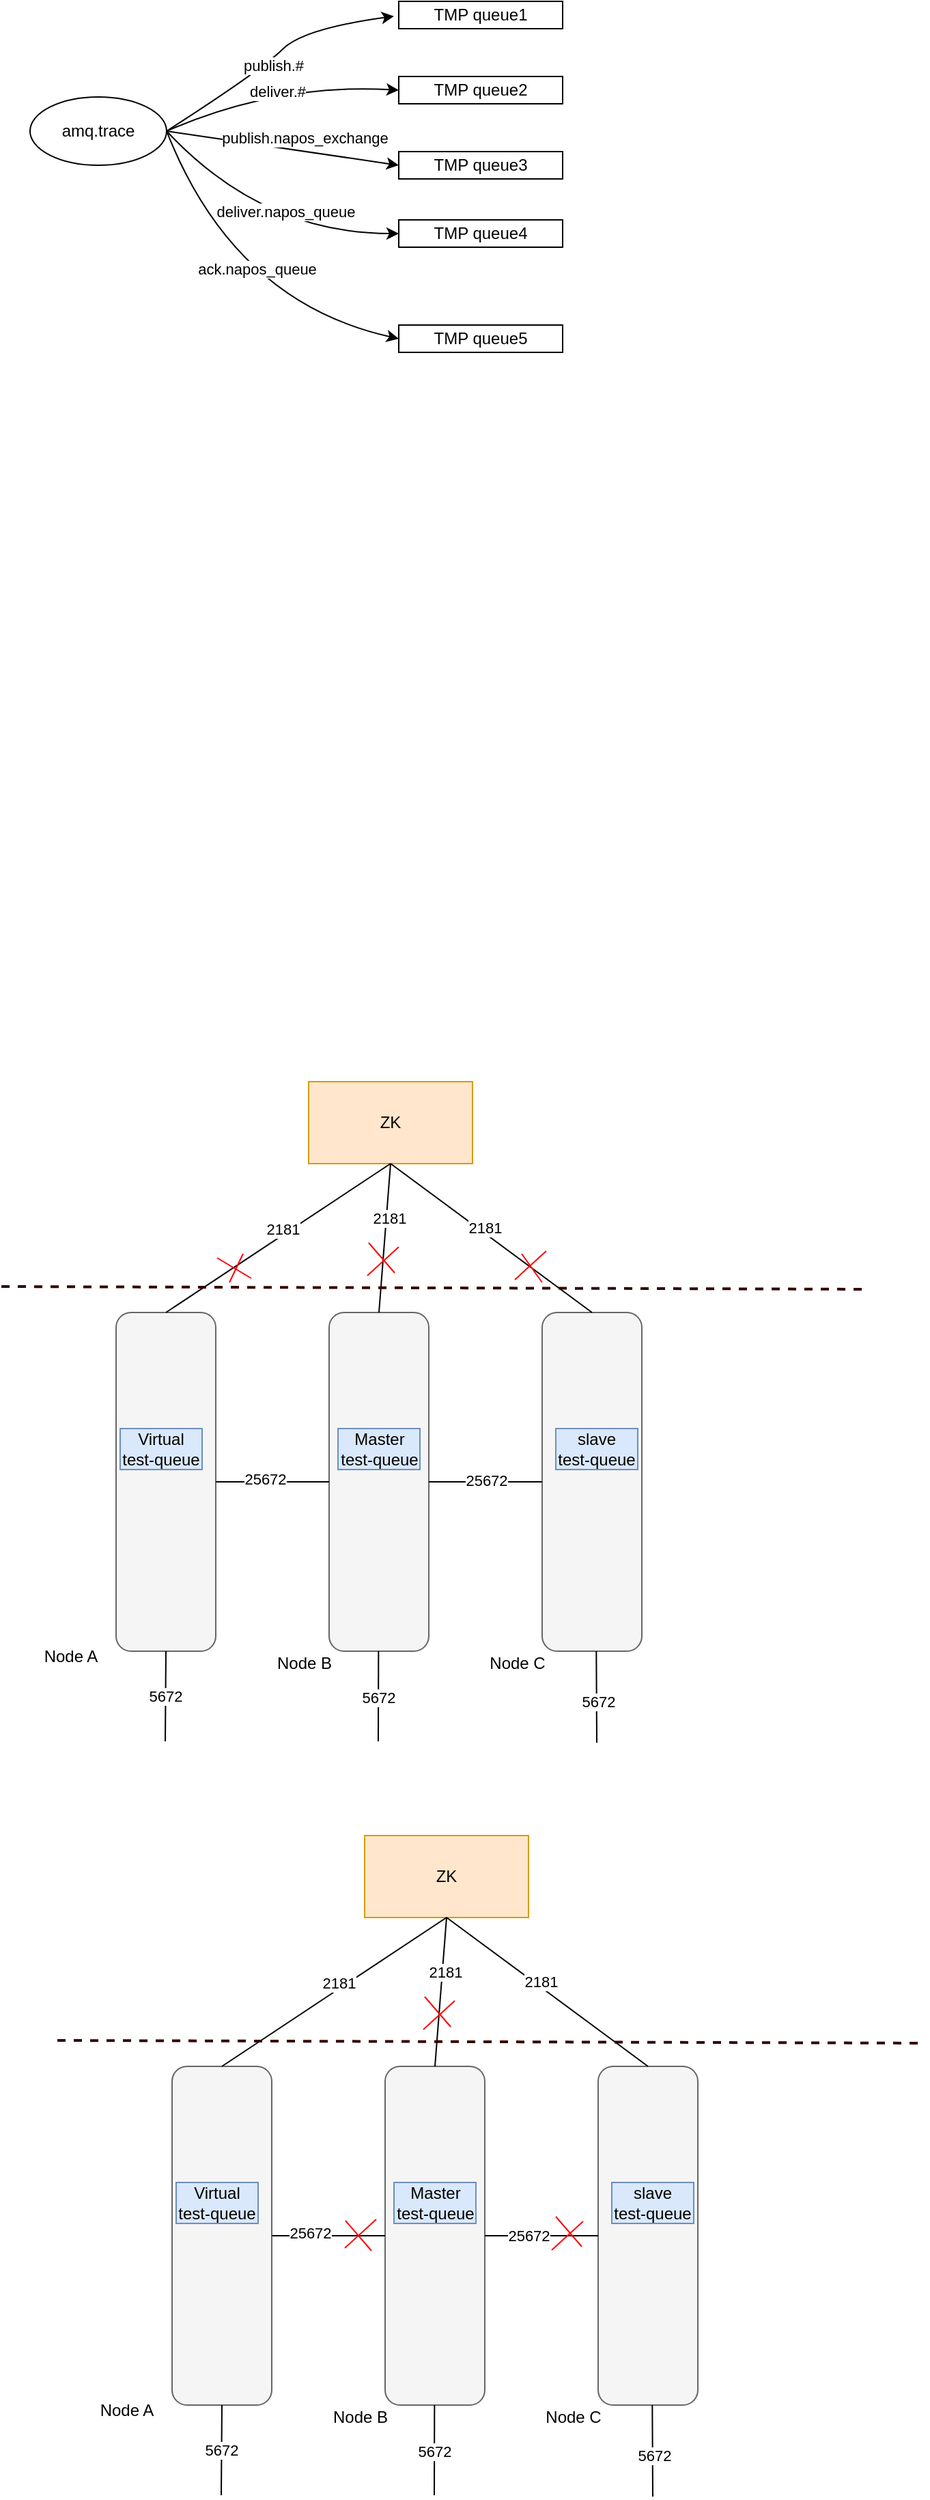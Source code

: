 <mxfile version="20.8.20" type="github" pages="4">
  <diagram id="tZVdQkNVlSuiczO1PlXn" name="Page-1">
    <mxGraphModel dx="1771" dy="937" grid="0" gridSize="10" guides="1" tooltips="1" connect="1" arrows="1" fold="1" page="1" pageScale="1" pageWidth="850" pageHeight="1100" math="0" shadow="0">
      <root>
        <mxCell id="0" />
        <mxCell id="1" parent="0" />
        <mxCell id="eMl49MGn_t71_Hsa1c8s-1" value="amq.trace" style="ellipse;whiteSpace=wrap;html=1;" parent="1" vertex="1">
          <mxGeometry x="90" y="400" width="100" height="50" as="geometry" />
        </mxCell>
        <mxCell id="eMl49MGn_t71_Hsa1c8s-2" value="TMP queue1" style="rounded=0;whiteSpace=wrap;html=1;" parent="1" vertex="1">
          <mxGeometry x="360" y="330" width="120" height="20" as="geometry" />
        </mxCell>
        <mxCell id="eMl49MGn_t71_Hsa1c8s-3" value="TMP queue2" style="rounded=0;whiteSpace=wrap;html=1;" parent="1" vertex="1">
          <mxGeometry x="360" y="385" width="120" height="20" as="geometry" />
        </mxCell>
        <mxCell id="eMl49MGn_t71_Hsa1c8s-4" value="TMP queue3" style="rounded=0;whiteSpace=wrap;html=1;" parent="1" vertex="1">
          <mxGeometry x="360" y="440" width="120" height="20" as="geometry" />
        </mxCell>
        <mxCell id="eMl49MGn_t71_Hsa1c8s-8" value="" style="curved=1;endArrow=classic;html=1;rounded=0;exitX=1;exitY=0.5;exitDx=0;exitDy=0;entryX=-0.03;entryY=0.544;entryDx=0;entryDy=0;entryPerimeter=0;" parent="1" source="eMl49MGn_t71_Hsa1c8s-1" target="eMl49MGn_t71_Hsa1c8s-2" edge="1">
          <mxGeometry width="50" height="50" relative="1" as="geometry">
            <mxPoint x="240" y="420" as="sourcePoint" />
            <mxPoint x="290" y="370" as="targetPoint" />
            <Array as="points">
              <mxPoint x="260" y="380" />
              <mxPoint x="290" y="350" />
            </Array>
          </mxGeometry>
        </mxCell>
        <mxCell id="eMl49MGn_t71_Hsa1c8s-9" value="publish.#" style="edgeLabel;html=1;align=center;verticalAlign=middle;resizable=0;points=[];" parent="eMl49MGn_t71_Hsa1c8s-8" vertex="1" connectable="0">
          <mxGeometry x="-0.06" y="-3" relative="1" as="geometry">
            <mxPoint as="offset" />
          </mxGeometry>
        </mxCell>
        <mxCell id="eMl49MGn_t71_Hsa1c8s-10" value="" style="curved=1;endArrow=classic;html=1;rounded=0;exitX=1;exitY=0.5;exitDx=0;exitDy=0;entryX=0;entryY=0.5;entryDx=0;entryDy=0;" parent="1" source="eMl49MGn_t71_Hsa1c8s-1" target="eMl49MGn_t71_Hsa1c8s-3" edge="1">
          <mxGeometry width="50" height="50" relative="1" as="geometry">
            <mxPoint x="260" y="425" as="sourcePoint" />
            <mxPoint x="366.4" y="350.88" as="targetPoint" />
            <Array as="points">
              <mxPoint x="270" y="390" />
            </Array>
          </mxGeometry>
        </mxCell>
        <mxCell id="eMl49MGn_t71_Hsa1c8s-11" value="deliver.#" style="edgeLabel;html=1;align=center;verticalAlign=middle;resizable=0;points=[];" parent="eMl49MGn_t71_Hsa1c8s-10" vertex="1" connectable="0">
          <mxGeometry x="-0.06" y="-3" relative="1" as="geometry">
            <mxPoint x="3" y="1" as="offset" />
          </mxGeometry>
        </mxCell>
        <mxCell id="eMl49MGn_t71_Hsa1c8s-12" value="TMP queue4" style="rounded=0;whiteSpace=wrap;html=1;" parent="1" vertex="1">
          <mxGeometry x="360" y="490" width="120" height="20" as="geometry" />
        </mxCell>
        <mxCell id="eMl49MGn_t71_Hsa1c8s-13" value="" style="curved=1;endArrow=classic;html=1;rounded=0;exitX=1;exitY=0.5;exitDx=0;exitDy=0;entryX=0;entryY=0.5;entryDx=0;entryDy=0;" parent="1" source="eMl49MGn_t71_Hsa1c8s-1" target="eMl49MGn_t71_Hsa1c8s-4" edge="1">
          <mxGeometry width="50" height="50" relative="1" as="geometry">
            <mxPoint x="260" y="425" as="sourcePoint" />
            <mxPoint x="370" y="405" as="targetPoint" />
            <Array as="points" />
          </mxGeometry>
        </mxCell>
        <mxCell id="eMl49MGn_t71_Hsa1c8s-14" value="&lt;font style=&quot;font-size: 11px;&quot;&gt;publish.napos_exchange&lt;/font&gt;" style="edgeLabel;html=1;align=center;verticalAlign=middle;resizable=0;points=[];" parent="eMl49MGn_t71_Hsa1c8s-13" vertex="1" connectable="0">
          <mxGeometry x="-0.06" y="-3" relative="1" as="geometry">
            <mxPoint x="21" y="-10" as="offset" />
          </mxGeometry>
        </mxCell>
        <mxCell id="eMl49MGn_t71_Hsa1c8s-15" value="" style="curved=1;endArrow=classic;html=1;rounded=0;exitX=1;exitY=0.5;exitDx=0;exitDy=0;entryX=0;entryY=0.5;entryDx=0;entryDy=0;" parent="1" source="eMl49MGn_t71_Hsa1c8s-1" target="eMl49MGn_t71_Hsa1c8s-12" edge="1">
          <mxGeometry width="50" height="50" relative="1" as="geometry">
            <mxPoint x="230" y="535" as="sourcePoint" />
            <mxPoint x="350" y="505" as="targetPoint" />
            <Array as="points">
              <mxPoint x="260" y="500" />
            </Array>
          </mxGeometry>
        </mxCell>
        <mxCell id="eMl49MGn_t71_Hsa1c8s-16" value="deliver.napos_queue" style="edgeLabel;html=1;align=center;verticalAlign=middle;resizable=0;points=[];" parent="eMl49MGn_t71_Hsa1c8s-15" vertex="1" connectable="0">
          <mxGeometry x="-0.06" y="-3" relative="1" as="geometry">
            <mxPoint x="24" y="-13" as="offset" />
          </mxGeometry>
        </mxCell>
        <mxCell id="eMl49MGn_t71_Hsa1c8s-17" value="TMP queue5" style="rounded=0;whiteSpace=wrap;html=1;" parent="1" vertex="1">
          <mxGeometry x="360" y="567" width="120" height="20" as="geometry" />
        </mxCell>
        <mxCell id="eMl49MGn_t71_Hsa1c8s-18" value="" style="curved=1;endArrow=classic;html=1;rounded=0;exitX=1;exitY=0.5;exitDx=0;exitDy=0;entryX=0;entryY=0.5;entryDx=0;entryDy=0;" parent="1" source="eMl49MGn_t71_Hsa1c8s-1" target="eMl49MGn_t71_Hsa1c8s-17" edge="1">
          <mxGeometry width="50" height="50" relative="1" as="geometry">
            <mxPoint x="169" y="475" as="sourcePoint" />
            <mxPoint x="339" y="550" as="targetPoint" />
            <Array as="points">
              <mxPoint x="239" y="550" />
            </Array>
          </mxGeometry>
        </mxCell>
        <mxCell id="eMl49MGn_t71_Hsa1c8s-19" value="ack.napos_queue" style="edgeLabel;html=1;align=center;verticalAlign=middle;resizable=0;points=[];" parent="eMl49MGn_t71_Hsa1c8s-18" vertex="1" connectable="0">
          <mxGeometry x="-0.06" y="-3" relative="1" as="geometry">
            <mxPoint x="24" y="-13" as="offset" />
          </mxGeometry>
        </mxCell>
        <mxCell id="Xhz-UhDPHvrLGyFcu2d3-1" value="" style="rounded=1;whiteSpace=wrap;html=1;fillColor=#f5f5f5;fontColor=#333333;strokeColor=#666666;" parent="1" vertex="1">
          <mxGeometry x="309" y="1290" width="73" height="248" as="geometry" />
        </mxCell>
        <mxCell id="Xhz-UhDPHvrLGyFcu2d3-2" value="" style="rounded=1;whiteSpace=wrap;html=1;fillColor=#f5f5f5;fontColor=#333333;strokeColor=#666666;" parent="1" vertex="1">
          <mxGeometry x="153" y="1290" width="73" height="248" as="geometry" />
        </mxCell>
        <mxCell id="Xhz-UhDPHvrLGyFcu2d3-3" value="" style="rounded=1;whiteSpace=wrap;html=1;fillColor=#f5f5f5;fontColor=#333333;strokeColor=#666666;" parent="1" vertex="1">
          <mxGeometry x="465" y="1290" width="73" height="248" as="geometry" />
        </mxCell>
        <mxCell id="Xhz-UhDPHvrLGyFcu2d3-4" value="Node A" style="text;html=1;strokeColor=none;fillColor=none;align=center;verticalAlign=middle;whiteSpace=wrap;rounded=0;" parent="1" vertex="1">
          <mxGeometry x="90" y="1527" width="60" height="30" as="geometry" />
        </mxCell>
        <mxCell id="Xhz-UhDPHvrLGyFcu2d3-5" value="Node B" style="text;html=1;strokeColor=none;fillColor=none;align=center;verticalAlign=middle;whiteSpace=wrap;rounded=0;" parent="1" vertex="1">
          <mxGeometry x="261" y="1532" width="60" height="30" as="geometry" />
        </mxCell>
        <mxCell id="Xhz-UhDPHvrLGyFcu2d3-6" value="Node C" style="text;html=1;strokeColor=none;fillColor=none;align=center;verticalAlign=middle;whiteSpace=wrap;rounded=0;" parent="1" vertex="1">
          <mxGeometry x="417" y="1532" width="60" height="30" as="geometry" />
        </mxCell>
        <mxCell id="Xhz-UhDPHvrLGyFcu2d3-7" value="Virtual&lt;br&gt;test-queue" style="text;html=1;strokeColor=#6c8ebf;fillColor=#dae8fc;align=center;verticalAlign=middle;whiteSpace=wrap;rounded=0;shadow=0;" parent="1" vertex="1">
          <mxGeometry x="156" y="1375" width="60" height="30" as="geometry" />
        </mxCell>
        <mxCell id="Xhz-UhDPHvrLGyFcu2d3-8" value="Master&lt;br&gt;test-queue" style="text;html=1;strokeColor=#6c8ebf;fillColor=#dae8fc;align=center;verticalAlign=middle;whiteSpace=wrap;rounded=0;" parent="1" vertex="1">
          <mxGeometry x="315.5" y="1375" width="60" height="30" as="geometry" />
        </mxCell>
        <mxCell id="Xhz-UhDPHvrLGyFcu2d3-9" value="slave&lt;br&gt;test-queue" style="text;html=1;strokeColor=#6c8ebf;fillColor=#dae8fc;align=center;verticalAlign=middle;whiteSpace=wrap;rounded=0;" parent="1" vertex="1">
          <mxGeometry x="475" y="1375" width="60" height="30" as="geometry" />
        </mxCell>
        <mxCell id="Xhz-UhDPHvrLGyFcu2d3-10" value="ZK" style="rounded=0;whiteSpace=wrap;html=1;shadow=0;fillColor=#ffe6cc;strokeColor=#d79b00;" parent="1" vertex="1">
          <mxGeometry x="294" y="1121" width="120" height="60" as="geometry" />
        </mxCell>
        <mxCell id="Xhz-UhDPHvrLGyFcu2d3-11" value="" style="endArrow=none;html=1;rounded=0;entryX=0.5;entryY=1;entryDx=0;entryDy=0;exitX=0.5;exitY=0;exitDx=0;exitDy=0;" parent="1" source="Xhz-UhDPHvrLGyFcu2d3-2" target="Xhz-UhDPHvrLGyFcu2d3-10" edge="1">
          <mxGeometry width="50" height="50" relative="1" as="geometry">
            <mxPoint x="82" y="1260" as="sourcePoint" />
            <mxPoint x="132" y="1210" as="targetPoint" />
          </mxGeometry>
        </mxCell>
        <mxCell id="Xhz-UhDPHvrLGyFcu2d3-14" value="2181" style="edgeLabel;html=1;align=center;verticalAlign=middle;resizable=0;points=[];" parent="Xhz-UhDPHvrLGyFcu2d3-11" vertex="1" connectable="0">
          <mxGeometry x="0.066" y="4" relative="1" as="geometry">
            <mxPoint as="offset" />
          </mxGeometry>
        </mxCell>
        <mxCell id="Xhz-UhDPHvrLGyFcu2d3-12" value="" style="endArrow=none;html=1;rounded=0;entryX=0.5;entryY=1;entryDx=0;entryDy=0;exitX=0.5;exitY=0;exitDx=0;exitDy=0;" parent="1" source="Xhz-UhDPHvrLGyFcu2d3-1" target="Xhz-UhDPHvrLGyFcu2d3-10" edge="1">
          <mxGeometry width="50" height="50" relative="1" as="geometry">
            <mxPoint x="198.5" y="1298" as="sourcePoint" />
            <mxPoint x="364" y="1191" as="targetPoint" />
          </mxGeometry>
        </mxCell>
        <mxCell id="Xhz-UhDPHvrLGyFcu2d3-15" value="2181" style="edgeLabel;html=1;align=center;verticalAlign=middle;resizable=0;points=[];" parent="Xhz-UhDPHvrLGyFcu2d3-12" vertex="1" connectable="0">
          <mxGeometry x="0.278" y="-2" relative="1" as="geometry">
            <mxPoint as="offset" />
          </mxGeometry>
        </mxCell>
        <mxCell id="Xhz-UhDPHvrLGyFcu2d3-13" value="" style="endArrow=none;html=1;rounded=0;entryX=0.5;entryY=1;entryDx=0;entryDy=0;exitX=0.5;exitY=0;exitDx=0;exitDy=0;" parent="1" source="Xhz-UhDPHvrLGyFcu2d3-3" target="Xhz-UhDPHvrLGyFcu2d3-10" edge="1">
          <mxGeometry width="50" height="50" relative="1" as="geometry">
            <mxPoint x="355.5" y="1300" as="sourcePoint" />
            <mxPoint x="364" y="1191" as="targetPoint" />
          </mxGeometry>
        </mxCell>
        <mxCell id="Xhz-UhDPHvrLGyFcu2d3-16" value="2181" style="edgeLabel;html=1;align=center;verticalAlign=middle;resizable=0;points=[];" parent="Xhz-UhDPHvrLGyFcu2d3-13" vertex="1" connectable="0">
          <mxGeometry x="0.091" y="-3" relative="1" as="geometry">
            <mxPoint as="offset" />
          </mxGeometry>
        </mxCell>
        <mxCell id="Xhz-UhDPHvrLGyFcu2d3-18" value="" style="endArrow=none;html=1;rounded=0;entryX=0;entryY=0.5;entryDx=0;entryDy=0;exitX=1;exitY=0.5;exitDx=0;exitDy=0;" parent="1" source="Xhz-UhDPHvrLGyFcu2d3-2" target="Xhz-UhDPHvrLGyFcu2d3-1" edge="1">
          <mxGeometry width="50" height="50" relative="1" as="geometry">
            <mxPoint x="231" y="1625" as="sourcePoint" />
            <mxPoint x="281" y="1575" as="targetPoint" />
          </mxGeometry>
        </mxCell>
        <mxCell id="Xhz-UhDPHvrLGyFcu2d3-20" value="25672" style="edgeLabel;html=1;align=center;verticalAlign=middle;resizable=0;points=[];" parent="Xhz-UhDPHvrLGyFcu2d3-18" vertex="1" connectable="0">
          <mxGeometry x="-0.169" y="3" relative="1" as="geometry">
            <mxPoint x="1" y="1" as="offset" />
          </mxGeometry>
        </mxCell>
        <mxCell id="Xhz-UhDPHvrLGyFcu2d3-19" value="" style="endArrow=none;html=1;rounded=0;entryX=0;entryY=0.5;entryDx=0;entryDy=0;exitX=1;exitY=0.5;exitDx=0;exitDy=0;" parent="1" source="Xhz-UhDPHvrLGyFcu2d3-1" target="Xhz-UhDPHvrLGyFcu2d3-3" edge="1">
          <mxGeometry width="50" height="50" relative="1" as="geometry">
            <mxPoint x="621" y="1422" as="sourcePoint" />
            <mxPoint x="704" y="1422" as="targetPoint" />
          </mxGeometry>
        </mxCell>
        <mxCell id="Xhz-UhDPHvrLGyFcu2d3-21" value="25672" style="edgeLabel;html=1;align=center;verticalAlign=middle;resizable=0;points=[];" parent="Xhz-UhDPHvrLGyFcu2d3-19" vertex="1" connectable="0">
          <mxGeometry y="2" relative="1" as="geometry">
            <mxPoint y="1" as="offset" />
          </mxGeometry>
        </mxCell>
        <mxCell id="Xhz-UhDPHvrLGyFcu2d3-22" value="5672" style="endArrow=none;html=1;rounded=0;entryX=0.5;entryY=1;entryDx=0;entryDy=0;" parent="1" target="Xhz-UhDPHvrLGyFcu2d3-2" edge="1">
          <mxGeometry width="50" height="50" relative="1" as="geometry">
            <mxPoint x="189" y="1604" as="sourcePoint" />
            <mxPoint x="211" y="1655" as="targetPoint" />
          </mxGeometry>
        </mxCell>
        <mxCell id="Xhz-UhDPHvrLGyFcu2d3-23" value="" style="endArrow=none;html=1;rounded=0;entryX=0.5;entryY=1;entryDx=0;entryDy=0;" parent="1" edge="1">
          <mxGeometry width="50" height="50" relative="1" as="geometry">
            <mxPoint x="345" y="1604" as="sourcePoint" />
            <mxPoint x="345.16" y="1538" as="targetPoint" />
          </mxGeometry>
        </mxCell>
        <mxCell id="Xhz-UhDPHvrLGyFcu2d3-25" value="5672" style="edgeLabel;html=1;align=center;verticalAlign=middle;resizable=0;points=[];" parent="Xhz-UhDPHvrLGyFcu2d3-23" vertex="1" connectable="0">
          <mxGeometry x="-0.025" relative="1" as="geometry">
            <mxPoint as="offset" />
          </mxGeometry>
        </mxCell>
        <mxCell id="Xhz-UhDPHvrLGyFcu2d3-24" value="" style="endArrow=none;html=1;rounded=0;entryX=0.5;entryY=1;entryDx=0;entryDy=0;" parent="1" edge="1">
          <mxGeometry width="50" height="50" relative="1" as="geometry">
            <mxPoint x="505" y="1605" as="sourcePoint" />
            <mxPoint x="504.66" y="1538" as="targetPoint" />
          </mxGeometry>
        </mxCell>
        <mxCell id="Xhz-UhDPHvrLGyFcu2d3-26" value="5672" style="edgeLabel;html=1;align=center;verticalAlign=middle;resizable=0;points=[];" parent="Xhz-UhDPHvrLGyFcu2d3-24" vertex="1" connectable="0">
          <mxGeometry x="-0.092" y="-1" relative="1" as="geometry">
            <mxPoint as="offset" />
          </mxGeometry>
        </mxCell>
        <mxCell id="Xhz-UhDPHvrLGyFcu2d3-29" value="" style="endArrow=none;html=1;rounded=0;strokeColor=#FF0000;" parent="1" edge="1">
          <mxGeometry width="50" height="50" relative="1" as="geometry">
            <mxPoint x="445" y="1266" as="sourcePoint" />
            <mxPoint x="468" y="1245" as="targetPoint" />
          </mxGeometry>
        </mxCell>
        <mxCell id="Xhz-UhDPHvrLGyFcu2d3-30" value="" style="endArrow=none;html=1;rounded=0;strokeColor=#FF0000;" parent="1" edge="1">
          <mxGeometry width="50" height="50" relative="1" as="geometry">
            <mxPoint x="465" y="1268" as="sourcePoint" />
            <mxPoint x="450" y="1247" as="targetPoint" />
          </mxGeometry>
        </mxCell>
        <mxCell id="Xhz-UhDPHvrLGyFcu2d3-31" value="" style="endArrow=none;html=1;rounded=0;strokeColor=#FF0000;" parent="1" edge="1">
          <mxGeometry width="50" height="50" relative="1" as="geometry">
            <mxPoint x="236" y="1268" as="sourcePoint" />
            <mxPoint x="246" y="1247" as="targetPoint" />
          </mxGeometry>
        </mxCell>
        <mxCell id="Xhz-UhDPHvrLGyFcu2d3-32" value="" style="endArrow=none;html=1;rounded=0;strokeColor=#FF0000;" parent="1" edge="1">
          <mxGeometry width="50" height="50" relative="1" as="geometry">
            <mxPoint x="252" y="1265" as="sourcePoint" />
            <mxPoint x="227" y="1250" as="targetPoint" />
          </mxGeometry>
        </mxCell>
        <mxCell id="Xhz-UhDPHvrLGyFcu2d3-33" value="" style="endArrow=none;html=1;rounded=0;strokeColor=#330000;dashed=1;strokeWidth=2;" parent="1" edge="1">
          <mxGeometry width="50" height="50" relative="1" as="geometry">
            <mxPoint x="69" y="1271" as="sourcePoint" />
            <mxPoint x="705" y="1273" as="targetPoint" />
          </mxGeometry>
        </mxCell>
        <mxCell id="Xhz-UhDPHvrLGyFcu2d3-34" value="" style="endArrow=none;html=1;rounded=0;strokeColor=#FF0000;" parent="1" edge="1">
          <mxGeometry width="50" height="50" relative="1" as="geometry">
            <mxPoint x="337" y="1263" as="sourcePoint" />
            <mxPoint x="360" y="1242" as="targetPoint" />
          </mxGeometry>
        </mxCell>
        <mxCell id="Xhz-UhDPHvrLGyFcu2d3-35" value="" style="endArrow=none;html=1;rounded=0;strokeColor=#FF0000;" parent="1" edge="1">
          <mxGeometry width="50" height="50" relative="1" as="geometry">
            <mxPoint x="357" y="1261" as="sourcePoint" />
            <mxPoint x="338" y="1239" as="targetPoint" />
          </mxGeometry>
        </mxCell>
        <mxCell id="Xhz-UhDPHvrLGyFcu2d3-36" value="" style="rounded=1;whiteSpace=wrap;html=1;fillColor=#f5f5f5;fontColor=#333333;strokeColor=#666666;" parent="1" vertex="1">
          <mxGeometry x="350" y="1842" width="73" height="248" as="geometry" />
        </mxCell>
        <mxCell id="Xhz-UhDPHvrLGyFcu2d3-37" value="" style="rounded=1;whiteSpace=wrap;html=1;fillColor=#f5f5f5;fontColor=#333333;strokeColor=#666666;" parent="1" vertex="1">
          <mxGeometry x="194" y="1842" width="73" height="248" as="geometry" />
        </mxCell>
        <mxCell id="Xhz-UhDPHvrLGyFcu2d3-38" value="" style="rounded=1;whiteSpace=wrap;html=1;fillColor=#f5f5f5;fontColor=#333333;strokeColor=#666666;" parent="1" vertex="1">
          <mxGeometry x="506" y="1842" width="73" height="248" as="geometry" />
        </mxCell>
        <mxCell id="Xhz-UhDPHvrLGyFcu2d3-39" value="Node A" style="text;html=1;strokeColor=none;fillColor=none;align=center;verticalAlign=middle;whiteSpace=wrap;rounded=0;" parent="1" vertex="1">
          <mxGeometry x="131" y="2079" width="60" height="30" as="geometry" />
        </mxCell>
        <mxCell id="Xhz-UhDPHvrLGyFcu2d3-40" value="Node B" style="text;html=1;strokeColor=none;fillColor=none;align=center;verticalAlign=middle;whiteSpace=wrap;rounded=0;" parent="1" vertex="1">
          <mxGeometry x="302" y="2084" width="60" height="30" as="geometry" />
        </mxCell>
        <mxCell id="Xhz-UhDPHvrLGyFcu2d3-41" value="Node C" style="text;html=1;strokeColor=none;fillColor=none;align=center;verticalAlign=middle;whiteSpace=wrap;rounded=0;" parent="1" vertex="1">
          <mxGeometry x="458" y="2084" width="60" height="30" as="geometry" />
        </mxCell>
        <mxCell id="Xhz-UhDPHvrLGyFcu2d3-42" value="Virtual&lt;br&gt;test-queue" style="text;html=1;strokeColor=#6c8ebf;fillColor=#dae8fc;align=center;verticalAlign=middle;whiteSpace=wrap;rounded=0;shadow=0;" parent="1" vertex="1">
          <mxGeometry x="197" y="1927" width="60" height="30" as="geometry" />
        </mxCell>
        <mxCell id="Xhz-UhDPHvrLGyFcu2d3-43" value="Master&lt;br&gt;test-queue" style="text;html=1;strokeColor=#6c8ebf;fillColor=#dae8fc;align=center;verticalAlign=middle;whiteSpace=wrap;rounded=0;" parent="1" vertex="1">
          <mxGeometry x="356.5" y="1927" width="60" height="30" as="geometry" />
        </mxCell>
        <mxCell id="Xhz-UhDPHvrLGyFcu2d3-44" value="slave&lt;br&gt;test-queue" style="text;html=1;strokeColor=#6c8ebf;fillColor=#dae8fc;align=center;verticalAlign=middle;whiteSpace=wrap;rounded=0;" parent="1" vertex="1">
          <mxGeometry x="516" y="1927" width="60" height="30" as="geometry" />
        </mxCell>
        <mxCell id="Xhz-UhDPHvrLGyFcu2d3-45" value="ZK" style="rounded=0;whiteSpace=wrap;html=1;shadow=0;fillColor=#ffe6cc;strokeColor=#d79b00;" parent="1" vertex="1">
          <mxGeometry x="335" y="1673" width="120" height="60" as="geometry" />
        </mxCell>
        <mxCell id="Xhz-UhDPHvrLGyFcu2d3-46" value="" style="endArrow=none;html=1;rounded=0;entryX=0.5;entryY=1;entryDx=0;entryDy=0;exitX=0.5;exitY=0;exitDx=0;exitDy=0;" parent="1" source="Xhz-UhDPHvrLGyFcu2d3-37" target="Xhz-UhDPHvrLGyFcu2d3-45" edge="1">
          <mxGeometry width="50" height="50" relative="1" as="geometry">
            <mxPoint x="123" y="1812" as="sourcePoint" />
            <mxPoint x="173" y="1762" as="targetPoint" />
          </mxGeometry>
        </mxCell>
        <mxCell id="Xhz-UhDPHvrLGyFcu2d3-47" value="2181" style="edgeLabel;html=1;align=center;verticalAlign=middle;resizable=0;points=[];" parent="Xhz-UhDPHvrLGyFcu2d3-46" vertex="1" connectable="0">
          <mxGeometry x="0.066" y="4" relative="1" as="geometry">
            <mxPoint as="offset" />
          </mxGeometry>
        </mxCell>
        <mxCell id="Xhz-UhDPHvrLGyFcu2d3-48" value="" style="endArrow=none;html=1;rounded=0;entryX=0.5;entryY=1;entryDx=0;entryDy=0;exitX=0.5;exitY=0;exitDx=0;exitDy=0;" parent="1" source="Xhz-UhDPHvrLGyFcu2d3-36" target="Xhz-UhDPHvrLGyFcu2d3-45" edge="1">
          <mxGeometry width="50" height="50" relative="1" as="geometry">
            <mxPoint x="239.5" y="1850" as="sourcePoint" />
            <mxPoint x="405" y="1743" as="targetPoint" />
          </mxGeometry>
        </mxCell>
        <mxCell id="Xhz-UhDPHvrLGyFcu2d3-49" value="2181" style="edgeLabel;html=1;align=center;verticalAlign=middle;resizable=0;points=[];" parent="Xhz-UhDPHvrLGyFcu2d3-48" vertex="1" connectable="0">
          <mxGeometry x="0.278" y="-2" relative="1" as="geometry">
            <mxPoint as="offset" />
          </mxGeometry>
        </mxCell>
        <mxCell id="Xhz-UhDPHvrLGyFcu2d3-50" value="" style="endArrow=none;html=1;rounded=0;entryX=0.5;entryY=1;entryDx=0;entryDy=0;exitX=0.5;exitY=0;exitDx=0;exitDy=0;" parent="1" source="Xhz-UhDPHvrLGyFcu2d3-38" target="Xhz-UhDPHvrLGyFcu2d3-45" edge="1">
          <mxGeometry width="50" height="50" relative="1" as="geometry">
            <mxPoint x="396.5" y="1852" as="sourcePoint" />
            <mxPoint x="405" y="1743" as="targetPoint" />
          </mxGeometry>
        </mxCell>
        <mxCell id="Xhz-UhDPHvrLGyFcu2d3-51" value="2181" style="edgeLabel;html=1;align=center;verticalAlign=middle;resizable=0;points=[];" parent="Xhz-UhDPHvrLGyFcu2d3-50" vertex="1" connectable="0">
          <mxGeometry x="0.091" y="-3" relative="1" as="geometry">
            <mxPoint as="offset" />
          </mxGeometry>
        </mxCell>
        <mxCell id="Xhz-UhDPHvrLGyFcu2d3-52" value="" style="endArrow=none;html=1;rounded=0;entryX=0;entryY=0.5;entryDx=0;entryDy=0;exitX=1;exitY=0.5;exitDx=0;exitDy=0;" parent="1" source="Xhz-UhDPHvrLGyFcu2d3-37" target="Xhz-UhDPHvrLGyFcu2d3-36" edge="1">
          <mxGeometry width="50" height="50" relative="1" as="geometry">
            <mxPoint x="272" y="2177" as="sourcePoint" />
            <mxPoint x="322" y="2127" as="targetPoint" />
          </mxGeometry>
        </mxCell>
        <mxCell id="Xhz-UhDPHvrLGyFcu2d3-53" value="25672" style="edgeLabel;html=1;align=center;verticalAlign=middle;resizable=0;points=[];" parent="Xhz-UhDPHvrLGyFcu2d3-52" vertex="1" connectable="0">
          <mxGeometry x="-0.169" y="3" relative="1" as="geometry">
            <mxPoint x="-7" y="1" as="offset" />
          </mxGeometry>
        </mxCell>
        <mxCell id="Xhz-UhDPHvrLGyFcu2d3-54" value="" style="endArrow=none;html=1;rounded=0;entryX=0;entryY=0.5;entryDx=0;entryDy=0;exitX=1;exitY=0.5;exitDx=0;exitDy=0;" parent="1" source="Xhz-UhDPHvrLGyFcu2d3-36" target="Xhz-UhDPHvrLGyFcu2d3-38" edge="1">
          <mxGeometry width="50" height="50" relative="1" as="geometry">
            <mxPoint x="662" y="1974" as="sourcePoint" />
            <mxPoint x="745" y="1974" as="targetPoint" />
          </mxGeometry>
        </mxCell>
        <mxCell id="Xhz-UhDPHvrLGyFcu2d3-55" value="25672" style="edgeLabel;html=1;align=center;verticalAlign=middle;resizable=0;points=[];" parent="Xhz-UhDPHvrLGyFcu2d3-54" vertex="1" connectable="0">
          <mxGeometry y="2" relative="1" as="geometry">
            <mxPoint x="-10" y="2" as="offset" />
          </mxGeometry>
        </mxCell>
        <mxCell id="Xhz-UhDPHvrLGyFcu2d3-56" value="5672" style="endArrow=none;html=1;rounded=0;entryX=0.5;entryY=1;entryDx=0;entryDy=0;" parent="1" target="Xhz-UhDPHvrLGyFcu2d3-37" edge="1">
          <mxGeometry width="50" height="50" relative="1" as="geometry">
            <mxPoint x="230" y="2156" as="sourcePoint" />
            <mxPoint x="252" y="2207" as="targetPoint" />
          </mxGeometry>
        </mxCell>
        <mxCell id="Xhz-UhDPHvrLGyFcu2d3-57" value="" style="endArrow=none;html=1;rounded=0;entryX=0.5;entryY=1;entryDx=0;entryDy=0;" parent="1" edge="1">
          <mxGeometry width="50" height="50" relative="1" as="geometry">
            <mxPoint x="386" y="2156" as="sourcePoint" />
            <mxPoint x="386.16" y="2090" as="targetPoint" />
          </mxGeometry>
        </mxCell>
        <mxCell id="Xhz-UhDPHvrLGyFcu2d3-58" value="5672" style="edgeLabel;html=1;align=center;verticalAlign=middle;resizable=0;points=[];" parent="Xhz-UhDPHvrLGyFcu2d3-57" vertex="1" connectable="0">
          <mxGeometry x="-0.025" relative="1" as="geometry">
            <mxPoint as="offset" />
          </mxGeometry>
        </mxCell>
        <mxCell id="Xhz-UhDPHvrLGyFcu2d3-59" value="" style="endArrow=none;html=1;rounded=0;entryX=0.5;entryY=1;entryDx=0;entryDy=0;" parent="1" edge="1">
          <mxGeometry width="50" height="50" relative="1" as="geometry">
            <mxPoint x="546" y="2157" as="sourcePoint" />
            <mxPoint x="545.66" y="2090" as="targetPoint" />
          </mxGeometry>
        </mxCell>
        <mxCell id="Xhz-UhDPHvrLGyFcu2d3-60" value="5672" style="edgeLabel;html=1;align=center;verticalAlign=middle;resizable=0;points=[];" parent="Xhz-UhDPHvrLGyFcu2d3-59" vertex="1" connectable="0">
          <mxGeometry x="-0.092" y="-1" relative="1" as="geometry">
            <mxPoint as="offset" />
          </mxGeometry>
        </mxCell>
        <mxCell id="Xhz-UhDPHvrLGyFcu2d3-65" value="" style="endArrow=none;html=1;rounded=0;strokeColor=#330000;dashed=1;strokeWidth=2;" parent="1" edge="1">
          <mxGeometry width="50" height="50" relative="1" as="geometry">
            <mxPoint x="110" y="1823" as="sourcePoint" />
            <mxPoint x="746.0" y="1825" as="targetPoint" />
          </mxGeometry>
        </mxCell>
        <mxCell id="Xhz-UhDPHvrLGyFcu2d3-66" value="" style="endArrow=none;html=1;rounded=0;strokeColor=#FF0000;" parent="1" edge="1">
          <mxGeometry width="50" height="50" relative="1" as="geometry">
            <mxPoint x="378" y="1815" as="sourcePoint" />
            <mxPoint x="401" y="1794" as="targetPoint" />
          </mxGeometry>
        </mxCell>
        <mxCell id="Xhz-UhDPHvrLGyFcu2d3-67" value="" style="endArrow=none;html=1;rounded=0;strokeColor=#FF0000;" parent="1" edge="1">
          <mxGeometry width="50" height="50" relative="1" as="geometry">
            <mxPoint x="398" y="1813" as="sourcePoint" />
            <mxPoint x="379" y="1791" as="targetPoint" />
          </mxGeometry>
        </mxCell>
        <mxCell id="Xhz-UhDPHvrLGyFcu2d3-68" value="" style="endArrow=none;html=1;rounded=0;strokeColor=#FF0000;" parent="1" edge="1">
          <mxGeometry width="50" height="50" relative="1" as="geometry">
            <mxPoint x="494" y="1974" as="sourcePoint" />
            <mxPoint x="475" y="1952" as="targetPoint" />
          </mxGeometry>
        </mxCell>
        <mxCell id="Xhz-UhDPHvrLGyFcu2d3-69" value="" style="endArrow=none;html=1;rounded=0;strokeColor=#FF0000;" parent="1" edge="1">
          <mxGeometry width="50" height="50" relative="1" as="geometry">
            <mxPoint x="472" y="1976.5" as="sourcePoint" />
            <mxPoint x="495" y="1955.5" as="targetPoint" />
          </mxGeometry>
        </mxCell>
        <mxCell id="Xhz-UhDPHvrLGyFcu2d3-70" value="" style="endArrow=none;html=1;rounded=0;strokeColor=#FF0000;" parent="1" edge="1">
          <mxGeometry width="50" height="50" relative="1" as="geometry">
            <mxPoint x="320.5" y="1975" as="sourcePoint" />
            <mxPoint x="343.5" y="1954" as="targetPoint" />
          </mxGeometry>
        </mxCell>
        <mxCell id="Xhz-UhDPHvrLGyFcu2d3-71" value="" style="endArrow=none;html=1;rounded=0;strokeColor=#FF0000;" parent="1" edge="1">
          <mxGeometry width="50" height="50" relative="1" as="geometry">
            <mxPoint x="340" y="1977" as="sourcePoint" />
            <mxPoint x="321" y="1955" as="targetPoint" />
          </mxGeometry>
        </mxCell>
      </root>
    </mxGraphModel>
  </diagram>
  <diagram id="1V7sIshcf7PKAK5sWf2n" name="Page-2">
    <mxGraphModel dx="2066" dy="1044" grid="0" gridSize="10" guides="1" tooltips="1" connect="1" arrows="1" fold="1" page="1" pageScale="1" pageWidth="850" pageHeight="1100" math="0" shadow="0">
      <root>
        <mxCell id="0" />
        <mxCell id="1" parent="0" />
        <mxCell id="hP7_WS7_pzPOf6LVgb6M-47" value="" style="rounded=1;whiteSpace=wrap;html=1;fontSize=14;fontColor=#000000;strokeColor=#000000;fillColor=#CCCCCC;" parent="1" vertex="1">
          <mxGeometry x="250" y="2422" width="393.06" height="376" as="geometry" />
        </mxCell>
        <mxCell id="7hTnYKwrSQwBxVm6kfu9-1" value="" style="rounded=1;whiteSpace=wrap;html=1;" parent="1" vertex="1">
          <mxGeometry x="188.94" y="485.25" width="510" height="290" as="geometry" />
        </mxCell>
        <mxCell id="7hTnYKwrSQwBxVm6kfu9-20" style="edgeStyle=orthogonalEdgeStyle;rounded=0;orthogonalLoop=1;jettySize=auto;html=1;exitX=0;exitY=0.5;exitDx=0;exitDy=0;entryX=0;entryY=0.5;entryDx=0;entryDy=0;" parent="1" source="7hTnYKwrSQwBxVm6kfu9-2" target="7hTnYKwrSQwBxVm6kfu9-12" edge="1">
          <mxGeometry relative="1" as="geometry">
            <Array as="points">
              <mxPoint x="88.94" y="630" />
              <mxPoint x="88.94" y="391" />
            </Array>
          </mxGeometry>
        </mxCell>
        <mxCell id="7hTnYKwrSQwBxVm6kfu9-25" value="3.&amp;nbsp; Consume message&amp;nbsp;&amp;nbsp;&lt;br&gt;from source queue" style="edgeLabel;html=1;align=center;verticalAlign=middle;resizable=0;points=[];" parent="7hTnYKwrSQwBxVm6kfu9-20" vertex="1" connectable="0">
          <mxGeometry x="0.408" y="-1" relative="1" as="geometry">
            <mxPoint x="49" y="1" as="offset" />
          </mxGeometry>
        </mxCell>
        <mxCell id="7hTnYKwrSQwBxVm6kfu9-2" value="" style="rounded=0;whiteSpace=wrap;html=1;fillColor=#CCFFFF;" parent="1" vertex="1">
          <mxGeometry x="228.94" y="516.5" width="160" height="227.5" as="geometry" />
        </mxCell>
        <mxCell id="7hTnYKwrSQwBxVm6kfu9-3" value="Node&lt;br&gt;A" style="rounded=0;whiteSpace=wrap;html=1;" parent="1" vertex="1">
          <mxGeometry x="238.94" y="554" width="30" height="180" as="geometry" />
        </mxCell>
        <mxCell id="7hTnYKwrSQwBxVm6kfu9-4" value="Node&lt;br&gt;B" style="rounded=0;whiteSpace=wrap;html=1;" parent="1" vertex="1">
          <mxGeometry x="288.94" y="554" width="30" height="180" as="geometry" />
        </mxCell>
        <mxCell id="7hTnYKwrSQwBxVm6kfu9-5" value="Node&lt;br&gt;C" style="rounded=0;whiteSpace=wrap;html=1;" parent="1" vertex="1">
          <mxGeometry x="338.94" y="554" width="30" height="180" as="geometry" />
        </mxCell>
        <mxCell id="7hTnYKwrSQwBxVm6kfu9-6" value="public01.zb1" style="text;html=1;strokeColor=none;fillColor=none;align=center;verticalAlign=middle;whiteSpace=wrap;rounded=0;" parent="1" vertex="1">
          <mxGeometry x="268.94" y="524" width="90" height="30" as="geometry" />
        </mxCell>
        <mxCell id="7hTnYKwrSQwBxVm6kfu9-7" value="" style="rounded=0;whiteSpace=wrap;html=1;fillColor=#CCFFFF;" parent="1" vertex="1">
          <mxGeometry x="468.94" y="516.5" width="160" height="227.5" as="geometry" />
        </mxCell>
        <mxCell id="7hTnYKwrSQwBxVm6kfu9-8" value="Node&lt;br&gt;A" style="rounded=0;whiteSpace=wrap;html=1;" parent="1" vertex="1">
          <mxGeometry x="478.94" y="554" width="30" height="180" as="geometry" />
        </mxCell>
        <mxCell id="7hTnYKwrSQwBxVm6kfu9-9" value="Node&lt;br&gt;B" style="rounded=0;whiteSpace=wrap;html=1;" parent="1" vertex="1">
          <mxGeometry x="528.94" y="554" width="30" height="180" as="geometry" />
        </mxCell>
        <mxCell id="7hTnYKwrSQwBxVm6kfu9-10" value="Node&lt;br&gt;C" style="rounded=0;whiteSpace=wrap;html=1;" parent="1" vertex="1">
          <mxGeometry x="578.94" y="554" width="30" height="180" as="geometry" />
        </mxCell>
        <mxCell id="7hTnYKwrSQwBxVm6kfu9-11" value="backup01.zb1" style="text;html=1;strokeColor=none;fillColor=none;align=center;verticalAlign=middle;whiteSpace=wrap;rounded=0;" parent="1" vertex="1">
          <mxGeometry x="508.94" y="524" width="90" height="30" as="geometry" />
        </mxCell>
        <mxCell id="7hTnYKwrSQwBxVm6kfu9-22" style="edgeStyle=orthogonalEdgeStyle;rounded=0;orthogonalLoop=1;jettySize=auto;html=1;exitX=0.5;exitY=0;exitDx=0;exitDy=0;entryX=0.5;entryY=1;entryDx=0;entryDy=0;" parent="1" source="7hTnYKwrSQwBxVm6kfu9-12" target="7hTnYKwrSQwBxVm6kfu9-17" edge="1">
          <mxGeometry relative="1" as="geometry" />
        </mxCell>
        <mxCell id="7hTnYKwrSQwBxVm6kfu9-23" value="2. Set cluster softlink" style="edgeLabel;html=1;align=center;verticalAlign=middle;resizable=0;points=[];" parent="7hTnYKwrSQwBxVm6kfu9-22" vertex="1" connectable="0">
          <mxGeometry x="0.05" y="-3" relative="1" as="geometry">
            <mxPoint y="1" as="offset" />
          </mxGeometry>
        </mxCell>
        <mxCell id="7hTnYKwrSQwBxVm6kfu9-24" style="edgeStyle=orthogonalEdgeStyle;rounded=0;orthogonalLoop=1;jettySize=auto;html=1;entryX=1;entryY=0.5;entryDx=0;entryDy=0;exitX=1;exitY=0.5;exitDx=0;exitDy=0;" parent="1" source="7hTnYKwrSQwBxVm6kfu9-12" target="7hTnYKwrSQwBxVm6kfu9-7" edge="1">
          <mxGeometry relative="1" as="geometry">
            <mxPoint x="545.94" y="391" as="sourcePoint" />
            <Array as="points">
              <mxPoint x="728.94" y="391" />
              <mxPoint x="728.94" y="630" />
            </Array>
          </mxGeometry>
        </mxCell>
        <mxCell id="7hTnYKwrSQwBxVm6kfu9-26" value="3. Apply message&amp;nbsp;&lt;br&gt;to dest queue" style="edgeLabel;html=1;align=center;verticalAlign=middle;resizable=0;points=[];" parent="7hTnYKwrSQwBxVm6kfu9-24" vertex="1" connectable="0">
          <mxGeometry x="-0.617" y="-1" relative="1" as="geometry">
            <mxPoint x="44" y="-1" as="offset" />
          </mxGeometry>
        </mxCell>
        <mxCell id="7hTnYKwrSQwBxVm6kfu9-12" value="Qboard" style="ellipse;whiteSpace=wrap;html=1;fillColor=#3399FF;" parent="1" vertex="1">
          <mxGeometry x="348.94" y="351" width="120" height="80" as="geometry" />
        </mxCell>
        <mxCell id="7hTnYKwrSQwBxVm6kfu9-13" value="" style="endArrow=classic;html=1;rounded=0;entryX=0;entryY=1;entryDx=0;entryDy=0;" parent="1" target="7hTnYKwrSQwBxVm6kfu9-12" edge="1">
          <mxGeometry width="50" height="50" relative="1" as="geometry">
            <mxPoint x="298.94" y="516.5" as="sourcePoint" />
            <mxPoint x="348.94" y="466.5" as="targetPoint" />
          </mxGeometry>
        </mxCell>
        <mxCell id="7hTnYKwrSQwBxVm6kfu9-15" value="1. Get meta data" style="edgeLabel;html=1;align=center;verticalAlign=middle;resizable=0;points=[];" parent="7hTnYKwrSQwBxVm6kfu9-13" vertex="1" connectable="0">
          <mxGeometry x="0.102" y="3" relative="1" as="geometry">
            <mxPoint as="offset" />
          </mxGeometry>
        </mxCell>
        <mxCell id="7hTnYKwrSQwBxVm6kfu9-14" value="" style="endArrow=classic;html=1;rounded=0;entryX=0.5;entryY=0;entryDx=0;entryDy=0;exitX=1;exitY=1;exitDx=0;exitDy=0;" parent="1" source="7hTnYKwrSQwBxVm6kfu9-12" target="7hTnYKwrSQwBxVm6kfu9-7" edge="1">
          <mxGeometry width="50" height="50" relative="1" as="geometry">
            <mxPoint x="505.15" y="416.11" as="sourcePoint" />
            <mxPoint x="602.724" y="271.894" as="targetPoint" />
          </mxGeometry>
        </mxCell>
        <mxCell id="7hTnYKwrSQwBxVm6kfu9-16" value="1. Apply meta data" style="edgeLabel;html=1;align=center;verticalAlign=middle;resizable=0;points=[];" parent="7hTnYKwrSQwBxVm6kfu9-14" vertex="1" connectable="0">
          <mxGeometry x="-0.166" y="2" relative="1" as="geometry">
            <mxPoint x="4" y="3" as="offset" />
          </mxGeometry>
        </mxCell>
        <mxCell id="7hTnYKwrSQwBxVm6kfu9-17" value="Diamond" style="rounded=1;whiteSpace=wrap;html=1;fillColor=#FFCE9F;" parent="1" vertex="1">
          <mxGeometry x="348.94" y="139" width="120" height="150" as="geometry" />
        </mxCell>
        <mxCell id="hP7_WS7_pzPOf6LVgb6M-1" value="" style="rounded=1;whiteSpace=wrap;html=1;fillColor=#FFFFFF;" parent="1" vertex="1">
          <mxGeometry x="224.94" y="1226" width="406" height="248" as="geometry" />
        </mxCell>
        <mxCell id="hP7_WS7_pzPOf6LVgb6M-3" value="TestExchange" style="ellipse;whiteSpace=wrap;html=1;fillColor=#FFFFFF;" parent="1" vertex="1">
          <mxGeometry x="256" y="1344" width="121" height="72" as="geometry" />
        </mxCell>
        <mxCell id="hP7_WS7_pzPOf6LVgb6M-5" value="TestQueue" style="rounded=1;whiteSpace=wrap;html=1;fillColor=#FFFFFF;" parent="1" vertex="1">
          <mxGeometry x="445" y="1271" width="120" height="24" as="geometry" />
        </mxCell>
        <mxCell id="hP7_WS7_pzPOf6LVgb6M-6" value="" style="rounded=1;whiteSpace=wrap;html=1;fillColor=#FFFFFF;" parent="1" vertex="1">
          <mxGeometry x="224.94" y="1537" width="406" height="248" as="geometry" />
        </mxCell>
        <mxCell id="hP7_WS7_pzPOf6LVgb6M-7" value="TestExchange" style="ellipse;whiteSpace=wrap;html=1;fillColor=#FFFFFF;" parent="1" vertex="1">
          <mxGeometry x="256" y="1655" width="121" height="72" as="geometry" />
        </mxCell>
        <mxCell id="hP7_WS7_pzPOf6LVgb6M-8" value="TestQueue" style="rounded=1;whiteSpace=wrap;html=1;fillColor=#FFFFFF;" parent="1" vertex="1">
          <mxGeometry x="427" y="1627" width="120" height="24" as="geometry" />
        </mxCell>
        <mxCell id="hP7_WS7_pzPOf6LVgb6M-9" value="" style="endArrow=none;html=1;rounded=0;strokeWidth=3;" parent="1" edge="1">
          <mxGeometry width="50" height="50" relative="1" as="geometry">
            <mxPoint x="79" y="1506" as="sourcePoint" />
            <mxPoint x="835" y="1506" as="targetPoint" />
          </mxGeometry>
        </mxCell>
        <mxCell id="hP7_WS7_pzPOf6LVgb6M-10" value="&lt;font style=&quot;font-size: 24px;&quot;&gt;ZB&lt;/font&gt;" style="text;html=1;strokeColor=none;fillColor=none;align=center;verticalAlign=middle;whiteSpace=wrap;rounded=0;" parent="1" vertex="1">
          <mxGeometry x="645.94" y="1460" width="60" height="30" as="geometry" />
        </mxCell>
        <mxCell id="hP7_WS7_pzPOf6LVgb6M-11" value="&lt;font style=&quot;font-size: 24px;&quot;&gt;NT&lt;/font&gt;" style="text;html=1;strokeColor=none;fillColor=none;align=center;verticalAlign=middle;whiteSpace=wrap;rounded=0;" parent="1" vertex="1">
          <mxGeometry x="645.94" y="1518" width="60" height="30" as="geometry" />
        </mxCell>
        <mxCell id="hP7_WS7_pzPOf6LVgb6M-12" value="&lt;font style=&quot;font-size: 18px;&quot;&gt;public01.zb1&lt;/font&gt;" style="text;html=1;strokeColor=none;fillColor=none;align=center;verticalAlign=middle;whiteSpace=wrap;rounded=0;fontSize=24;" parent="1" vertex="1">
          <mxGeometry x="254.94" y="1437" width="106" height="30" as="geometry" />
        </mxCell>
        <mxCell id="hP7_WS7_pzPOf6LVgb6M-13" value="&lt;span style=&quot;font-size: 18px;&quot;&gt;public01.nt1&lt;/span&gt;" style="text;html=1;strokeColor=none;fillColor=none;align=center;verticalAlign=middle;whiteSpace=wrap;rounded=0;fontSize=24;" parent="1" vertex="1">
          <mxGeometry x="256" y="1741" width="109" height="30" as="geometry" />
        </mxCell>
        <mxCell id="hP7_WS7_pzPOf6LVgb6M-14" value="" style="endArrow=classic;html=1;rounded=0;fontSize=18;strokeWidth=1;exitX=1;exitY=0;exitDx=0;exitDy=0;entryX=0;entryY=0.5;entryDx=0;entryDy=0;" parent="1" source="hP7_WS7_pzPOf6LVgb6M-3" target="hP7_WS7_pzPOf6LVgb6M-5" edge="1">
          <mxGeometry width="50" height="50" relative="1" as="geometry">
            <mxPoint x="724" y="1406" as="sourcePoint" />
            <mxPoint x="774" y="1356" as="targetPoint" />
          </mxGeometry>
        </mxCell>
        <mxCell id="hP7_WS7_pzPOf6LVgb6M-15" value="&lt;font style=&quot;font-size: 14px;&quot;&gt;MSG1&amp;nbsp;&lt;/font&gt;" style="edgeLabel;html=1;align=center;verticalAlign=middle;resizable=0;points=[];fontSize=18;" parent="hP7_WS7_pzPOf6LVgb6M-14" vertex="1" connectable="0">
          <mxGeometry x="-0.13" y="4" relative="1" as="geometry">
            <mxPoint as="offset" />
          </mxGeometry>
        </mxCell>
        <mxCell id="hP7_WS7_pzPOf6LVgb6M-22" style="edgeStyle=orthogonalEdgeStyle;rounded=0;orthogonalLoop=1;jettySize=auto;html=1;exitX=1;exitY=0.5;exitDx=0;exitDy=0;entryX=0.5;entryY=0;entryDx=0;entryDy=0;fontSize=14;fontColor=#FFB570;strokeColor=#FFB570;strokeWidth=1;" parent="1" source="hP7_WS7_pzPOf6LVgb6M-16" target="hP7_WS7_pzPOf6LVgb6M-20" edge="1">
          <mxGeometry relative="1" as="geometry" />
        </mxCell>
        <mxCell id="hP7_WS7_pzPOf6LVgb6M-25" value="MSG1" style="edgeLabel;html=1;align=center;verticalAlign=middle;resizable=0;points=[];fontSize=14;fontColor=#FFB570;" parent="hP7_WS7_pzPOf6LVgb6M-22" vertex="1" connectable="0">
          <mxGeometry x="-0.187" y="3" relative="1" as="geometry">
            <mxPoint x="-1" as="offset" />
          </mxGeometry>
        </mxCell>
        <mxCell id="hP7_WS7_pzPOf6LVgb6M-16" value="mrc_TestQueue_nt1" style="rounded=1;whiteSpace=wrap;html=1;fillColor=#FFB570;strokeColor=#FFB570;" parent="1" vertex="1">
          <mxGeometry x="470.94" y="1354" width="120" height="24" as="geometry" />
        </mxCell>
        <mxCell id="hP7_WS7_pzPOf6LVgb6M-19" value="" style="endArrow=classic;html=1;rounded=0;fontSize=14;strokeWidth=1;exitX=1;exitY=0.5;exitDx=0;exitDy=0;entryX=0;entryY=0.5;entryDx=0;entryDy=0;strokeColor=#FFB570;" parent="1" source="hP7_WS7_pzPOf6LVgb6M-3" target="hP7_WS7_pzPOf6LVgb6M-16" edge="1">
          <mxGeometry width="50" height="50" relative="1" as="geometry">
            <mxPoint x="774" y="1422" as="sourcePoint" />
            <mxPoint x="824" y="1372" as="targetPoint" />
          </mxGeometry>
        </mxCell>
        <mxCell id="hP7_WS7_pzPOf6LVgb6M-21" value="&lt;font color=&quot;#ffb570&quot;&gt;MSG1&lt;/font&gt;" style="edgeLabel;html=1;align=center;verticalAlign=middle;resizable=0;points=[];fontSize=14;" parent="hP7_WS7_pzPOf6LVgb6M-19" vertex="1" connectable="0">
          <mxGeometry x="-0.238" relative="1" as="geometry">
            <mxPoint as="offset" />
          </mxGeometry>
        </mxCell>
        <mxCell id="hP7_WS7_pzPOf6LVgb6M-24" style="edgeStyle=orthogonalEdgeStyle;rounded=0;orthogonalLoop=1;jettySize=auto;html=1;exitX=0.5;exitY=1;exitDx=0;exitDy=0;entryX=1;entryY=0.5;entryDx=0;entryDy=0;fontSize=14;fontColor=#FFB570;strokeColor=#FFB570;strokeWidth=1;" parent="1" source="hP7_WS7_pzPOf6LVgb6M-20" target="hP7_WS7_pzPOf6LVgb6M-23" edge="1">
          <mxGeometry relative="1" as="geometry" />
        </mxCell>
        <mxCell id="hP7_WS7_pzPOf6LVgb6M-26" value="MSG1" style="edgeLabel;html=1;align=center;verticalAlign=middle;resizable=0;points=[];fontSize=14;fontColor=#FFB570;" parent="hP7_WS7_pzPOf6LVgb6M-24" vertex="1" connectable="0">
          <mxGeometry x="0.342" y="1" relative="1" as="geometry">
            <mxPoint as="offset" />
          </mxGeometry>
        </mxCell>
        <mxCell id="hP7_WS7_pzPOf6LVgb6M-20" value="MRC zb" style="ellipse;whiteSpace=wrap;html=1;fontSize=14;fillColor=#FFB570;strokeColor=#FFB570;" parent="1" vertex="1">
          <mxGeometry x="720.94" y="1386" width="120" height="88" as="geometry" />
        </mxCell>
        <mxCell id="hP7_WS7_pzPOf6LVgb6M-27" style="edgeStyle=orthogonalEdgeStyle;rounded=0;orthogonalLoop=1;jettySize=auto;html=1;exitX=0.5;exitY=0;exitDx=0;exitDy=0;fontSize=14;fontColor=#FFB570;strokeColor=#FFB570;strokeWidth=1;" parent="1" source="hP7_WS7_pzPOf6LVgb6M-23" target="hP7_WS7_pzPOf6LVgb6M-8" edge="1">
          <mxGeometry relative="1" as="geometry" />
        </mxCell>
        <mxCell id="hP7_WS7_pzPOf6LVgb6M-28" value="MSG1" style="edgeLabel;html=1;align=center;verticalAlign=middle;resizable=0;points=[];fontSize=14;fontColor=#FFB570;" parent="hP7_WS7_pzPOf6LVgb6M-27" vertex="1" connectable="0">
          <mxGeometry x="-0.118" relative="1" as="geometry">
            <mxPoint as="offset" />
          </mxGeometry>
        </mxCell>
        <mxCell id="hP7_WS7_pzPOf6LVgb6M-23" value="mrc_zb1_TestQueue" style="ellipse;whiteSpace=wrap;html=1;fillColor=#FFB570;strokeColor=#FFB570;" parent="1" vertex="1">
          <mxGeometry x="415.5" y="1704" width="143" height="72" as="geometry" />
        </mxCell>
        <mxCell id="hP7_WS7_pzPOf6LVgb6M-29" value="" style="endArrow=classic;html=1;rounded=0;fontSize=14;fontColor=#FFB570;strokeColor=#000000;strokeWidth=1;entryX=0.25;entryY=1;entryDx=0;entryDy=0;" parent="1" target="hP7_WS7_pzPOf6LVgb6M-8" edge="1">
          <mxGeometry width="50" height="50" relative="1" as="geometry">
            <mxPoint x="377" y="1693" as="sourcePoint" />
            <mxPoint x="427" y="1643" as="targetPoint" />
          </mxGeometry>
        </mxCell>
        <mxCell id="hP7_WS7_pzPOf6LVgb6M-30" value="MSG2" style="edgeLabel;html=1;align=center;verticalAlign=middle;resizable=0;points=[];fontSize=14;fontColor=#000000;" parent="hP7_WS7_pzPOf6LVgb6M-29" vertex="1" connectable="0">
          <mxGeometry x="0.062" y="-3" relative="1" as="geometry">
            <mxPoint as="offset" />
          </mxGeometry>
        </mxCell>
        <mxCell id="hP7_WS7_pzPOf6LVgb6M-34" style="edgeStyle=orthogonalEdgeStyle;rounded=0;orthogonalLoop=1;jettySize=auto;html=1;exitX=0.25;exitY=0;exitDx=0;exitDy=0;entryX=1;entryY=0.5;entryDx=0;entryDy=0;fontSize=14;fontColor=#66B2FF;strokeColor=#66B2FF;strokeWidth=1;" parent="1" source="hP7_WS7_pzPOf6LVgb6M-31" target="hP7_WS7_pzPOf6LVgb6M-33" edge="1">
          <mxGeometry relative="1" as="geometry" />
        </mxCell>
        <mxCell id="hP7_WS7_pzPOf6LVgb6M-35" value="MSG2" style="edgeLabel;html=1;align=center;verticalAlign=middle;resizable=0;points=[];fontSize=14;fontColor=#66B2FF;" parent="hP7_WS7_pzPOf6LVgb6M-34" vertex="1" connectable="0">
          <mxGeometry x="0.755" y="-1" relative="1" as="geometry">
            <mxPoint as="offset" />
          </mxGeometry>
        </mxCell>
        <mxCell id="hP7_WS7_pzPOf6LVgb6M-31" value="mrc_TestQueue_zb1" style="rounded=1;whiteSpace=wrap;html=1;fillColor=#66B2FF;strokeColor=#66B2FF;" parent="1" vertex="1">
          <mxGeometry x="427" y="1585" width="120" height="24" as="geometry" />
        </mxCell>
        <mxCell id="hP7_WS7_pzPOf6LVgb6M-32" value="&lt;font color=&quot;#66b2ff&quot;&gt;MSG2&lt;/font&gt;" style="endArrow=classic;html=1;rounded=0;fontSize=14;fontColor=#000000;strokeColor=#66B2FF;strokeWidth=1;entryX=0;entryY=0.5;entryDx=0;entryDy=0;exitX=1;exitY=0;exitDx=0;exitDy=0;" parent="1" source="hP7_WS7_pzPOf6LVgb6M-7" target="hP7_WS7_pzPOf6LVgb6M-31" edge="1">
          <mxGeometry width="50" height="50" relative="1" as="geometry">
            <mxPoint x="68" y="1748" as="sourcePoint" />
            <mxPoint x="118" y="1698" as="targetPoint" />
          </mxGeometry>
        </mxCell>
        <mxCell id="hP7_WS7_pzPOf6LVgb6M-37" style="edgeStyle=orthogonalEdgeStyle;rounded=0;orthogonalLoop=1;jettySize=auto;html=1;exitX=0.5;exitY=0;exitDx=0;exitDy=0;entryX=0;entryY=0.5;entryDx=0;entryDy=0;fontSize=14;fontColor=#66B2FF;strokeColor=#66B2FF;strokeWidth=1;" parent="1" source="hP7_WS7_pzPOf6LVgb6M-33" target="hP7_WS7_pzPOf6LVgb6M-36" edge="1">
          <mxGeometry relative="1" as="geometry" />
        </mxCell>
        <mxCell id="hP7_WS7_pzPOf6LVgb6M-39" value="MSG2" style="edgeLabel;html=1;align=center;verticalAlign=middle;resizable=0;points=[];fontSize=14;fontColor=#66B2FF;" parent="hP7_WS7_pzPOf6LVgb6M-37" vertex="1" connectable="0">
          <mxGeometry x="0.427" y="3" relative="1" as="geometry">
            <mxPoint x="1" as="offset" />
          </mxGeometry>
        </mxCell>
        <mxCell id="hP7_WS7_pzPOf6LVgb6M-33" value="MRC nt" style="ellipse;whiteSpace=wrap;html=1;fontSize=14;fillColor=#66B2FF;strokeColor=#66B2FF;" parent="1" vertex="1">
          <mxGeometry x="2" y="1595" width="120" height="88" as="geometry" />
        </mxCell>
        <mxCell id="hP7_WS7_pzPOf6LVgb6M-38" value="MSG2" style="edgeStyle=orthogonalEdgeStyle;rounded=0;orthogonalLoop=1;jettySize=auto;html=1;exitX=1;exitY=0.5;exitDx=0;exitDy=0;entryX=0.5;entryY=0;entryDx=0;entryDy=0;fontSize=14;fontColor=#66B2FF;strokeColor=#66B2FF;strokeWidth=1;" parent="1" source="hP7_WS7_pzPOf6LVgb6M-36" target="hP7_WS7_pzPOf6LVgb6M-5" edge="1">
          <mxGeometry relative="1" as="geometry" />
        </mxCell>
        <mxCell id="hP7_WS7_pzPOf6LVgb6M-36" value="mrc_nt1_TestQueue" style="ellipse;whiteSpace=wrap;html=1;fillColor=#66B2FF;strokeColor=#66B2FF;" parent="1" vertex="1">
          <mxGeometry x="250" y="1245" width="121" height="72" as="geometry" />
        </mxCell>
        <mxCell id="hP7_WS7_pzPOf6LVgb6M-52" style="edgeStyle=orthogonalEdgeStyle;rounded=0;orthogonalLoop=1;jettySize=auto;html=1;exitX=0.5;exitY=0;exitDx=0;exitDy=0;entryX=0;entryY=0.5;entryDx=0;entryDy=0;fontSize=14;fontColor=#000000;strokeColor=#000000;strokeWidth=1;" parent="1" source="hP7_WS7_pzPOf6LVgb6M-40" target="hP7_WS7_pzPOf6LVgb6M-50" edge="1">
          <mxGeometry relative="1" as="geometry" />
        </mxCell>
        <mxCell id="hP7_WS7_pzPOf6LVgb6M-53" value="(2)Update&lt;br&gt;zk" style="edgeLabel;html=1;align=center;verticalAlign=middle;resizable=0;points=[];fontSize=14;fontColor=#000000;" parent="hP7_WS7_pzPOf6LVgb6M-52" vertex="1" connectable="0">
          <mxGeometry x="0.073" y="-2" relative="1" as="geometry">
            <mxPoint y="1" as="offset" />
          </mxGeometry>
        </mxCell>
        <mxCell id="hP7_WS7_pzPOf6LVgb6M-40" value="&lt;font color=&quot;#000000&quot;&gt;Node A&lt;/font&gt;" style="rounded=1;whiteSpace=wrap;html=1;fontSize=14;fontColor=#66B2FF;strokeColor=#000000;fillColor=#FFFFFF;" parent="1" vertex="1">
          <mxGeometry x="302.44" y="2467" width="64" height="286" as="geometry" />
        </mxCell>
        <mxCell id="hP7_WS7_pzPOf6LVgb6M-41" value="&lt;span style=&quot;color: rgb(0, 0, 0);&quot;&gt;Node B&lt;/span&gt;" style="rounded=1;whiteSpace=wrap;html=1;fontSize=14;fontColor=#66B2FF;strokeColor=#000000;fillColor=#FFFFFF;" parent="1" vertex="1">
          <mxGeometry x="420.44" y="2467" width="64" height="286" as="geometry" />
        </mxCell>
        <mxCell id="hP7_WS7_pzPOf6LVgb6M-42" value="&lt;span style=&quot;color: rgb(0, 0, 0);&quot;&gt;Node C&lt;/span&gt;" style="rounded=1;whiteSpace=wrap;html=1;fontSize=14;fontColor=#66B2FF;strokeColor=#000000;fillColor=#FFFFFF;" parent="1" vertex="1">
          <mxGeometry x="520.94" y="2467" width="64" height="286" as="geometry" />
        </mxCell>
        <mxCell id="hP7_WS7_pzPOf6LVgb6M-43" value="" style="endArrow=classic;html=1;rounded=0;fontSize=14;fontColor=#000000;strokeColor=#000000;strokeWidth=1;entryX=0;entryY=0.25;entryDx=0;entryDy=0;" parent="1" target="hP7_WS7_pzPOf6LVgb6M-40" edge="1">
          <mxGeometry width="50" height="50" relative="1" as="geometry">
            <mxPoint x="18" y="2539" as="sourcePoint" />
            <mxPoint x="198.5" y="2512" as="targetPoint" />
          </mxGeometry>
        </mxCell>
        <mxCell id="hP7_WS7_pzPOf6LVgb6M-44" value="(1)Queue declare from&lt;br&gt;API or SDK" style="edgeLabel;html=1;align=center;verticalAlign=middle;resizable=0;points=[];fontSize=14;fontColor=#000000;" parent="hP7_WS7_pzPOf6LVgb6M-43" vertex="1" connectable="0">
          <mxGeometry x="-0.447" y="3" relative="1" as="geometry">
            <mxPoint x="52" y="1" as="offset" />
          </mxGeometry>
        </mxCell>
        <mxCell id="hP7_WS7_pzPOf6LVgb6M-45" value="Normal&lt;br&gt;queue" style="rounded=1;whiteSpace=wrap;html=1;fontSize=14;fontColor=#000000;strokeColor=#000000;fillColor=#3399FF;" parent="1" vertex="1">
          <mxGeometry x="308.44" y="2502" width="52" height="61" as="geometry" />
        </mxCell>
        <mxCell id="hP7_WS7_pzPOf6LVgb6M-48" value="Maxq cluster" style="text;html=1;strokeColor=none;fillColor=none;align=center;verticalAlign=middle;whiteSpace=wrap;rounded=0;fontSize=14;fontColor=#000000;" parent="1" vertex="1">
          <mxGeometry x="377" y="2765" width="116" height="30" as="geometry" />
        </mxCell>
        <mxCell id="hP7_WS7_pzPOf6LVgb6M-54" style="edgeStyle=orthogonalEdgeStyle;rounded=0;orthogonalLoop=1;jettySize=auto;html=1;exitX=0.5;exitY=1;exitDx=0;exitDy=0;entryX=0.5;entryY=0;entryDx=0;entryDy=0;fontSize=14;fontColor=#000000;strokeColor=#000000;strokeWidth=1;" parent="1" source="hP7_WS7_pzPOf6LVgb6M-50" target="hP7_WS7_pzPOf6LVgb6M-41" edge="1">
          <mxGeometry relative="1" as="geometry" />
        </mxCell>
        <mxCell id="hP7_WS7_pzPOf6LVgb6M-56" value="(3)Zk event" style="edgeLabel;html=1;align=center;verticalAlign=middle;resizable=0;points=[];fontSize=14;fontColor=#000000;" parent="hP7_WS7_pzPOf6LVgb6M-54" vertex="1" connectable="0">
          <mxGeometry x="-0.422" y="-2" relative="1" as="geometry">
            <mxPoint as="offset" />
          </mxGeometry>
        </mxCell>
        <mxCell id="hP7_WS7_pzPOf6LVgb6M-55" style="edgeStyle=orthogonalEdgeStyle;rounded=0;orthogonalLoop=1;jettySize=auto;html=1;exitX=0.75;exitY=1;exitDx=0;exitDy=0;entryX=0.5;entryY=0;entryDx=0;entryDy=0;fontSize=14;fontColor=#000000;strokeColor=#000000;strokeWidth=1;" parent="1" source="hP7_WS7_pzPOf6LVgb6M-50" target="hP7_WS7_pzPOf6LVgb6M-42" edge="1">
          <mxGeometry relative="1" as="geometry" />
        </mxCell>
        <mxCell id="hP7_WS7_pzPOf6LVgb6M-57" value="(3)ZK event" style="edgeLabel;html=1;align=center;verticalAlign=middle;resizable=0;points=[];fontSize=14;fontColor=#000000;" parent="hP7_WS7_pzPOf6LVgb6M-55" vertex="1" connectable="0">
          <mxGeometry x="-0.662" y="-4" relative="1" as="geometry">
            <mxPoint x="44" y="21" as="offset" />
          </mxGeometry>
        </mxCell>
        <mxCell id="hP7_WS7_pzPOf6LVgb6M-50" value="Zookeeper cluster" style="rounded=1;whiteSpace=wrap;html=1;fontSize=14;fontColor=#000000;strokeColor=#000000;fillColor=#FFFFFF;" parent="1" vertex="1">
          <mxGeometry x="358.94" y="2241" width="187" height="82" as="geometry" />
        </mxCell>
        <mxCell id="hP7_WS7_pzPOf6LVgb6M-58" value="Virtual&lt;br&gt;queue" style="rounded=1;whiteSpace=wrap;html=1;fontSize=14;fontColor=#000000;strokeColor=#000000;fillColor=#99CCFF;" parent="1" vertex="1">
          <mxGeometry x="427" y="2502" width="52" height="61" as="geometry" />
        </mxCell>
        <mxCell id="hP7_WS7_pzPOf6LVgb6M-59" value="virtual&lt;br&gt;queue" style="rounded=1;whiteSpace=wrap;html=1;fontSize=14;fontColor=#000000;strokeColor=#000000;fillColor=#99CCFF;" parent="1" vertex="1">
          <mxGeometry x="526.94" y="2500" width="52" height="61" as="geometry" />
        </mxCell>
        <mxCell id="hP7_WS7_pzPOf6LVgb6M-60" value="" style="rounded=1;whiteSpace=wrap;html=1;fontSize=14;fontColor=#000000;strokeColor=#000000;fillColor=#CCCCCC;" parent="1" vertex="1">
          <mxGeometry x="282" y="3443" width="393.06" height="376" as="geometry" />
        </mxCell>
        <mxCell id="hP7_WS7_pzPOf6LVgb6M-61" value="" style="rounded=1;whiteSpace=wrap;html=1;fontSize=14;fontColor=#66B2FF;strokeColor=#000000;fillColor=#FFFFFF;" parent="1" vertex="1">
          <mxGeometry x="295.62" y="3488" width="146.38" height="286" as="geometry" />
        </mxCell>
        <mxCell id="hP7_WS7_pzPOf6LVgb6M-62" value="" style="rounded=1;whiteSpace=wrap;html=1;fontSize=14;fontColor=#66B2FF;strokeColor=#000000;fillColor=#FFFFFF;" parent="1" vertex="1">
          <mxGeometry x="498.94" y="3484" width="149.06" height="286" as="geometry" />
        </mxCell>
        <mxCell id="hP7_WS7_pzPOf6LVgb6M-65" value="Normal&lt;br&gt;queue A" style="rounded=1;whiteSpace=wrap;html=1;fontSize=14;fontColor=#000000;strokeColor=#000000;fillColor=#3399FF;" parent="1" vertex="1">
          <mxGeometry x="316.94" y="3610" width="52" height="61" as="geometry" />
        </mxCell>
        <mxCell id="hP7_WS7_pzPOf6LVgb6M-66" value="Maxq cluster" style="text;html=1;strokeColor=none;fillColor=none;align=center;verticalAlign=middle;whiteSpace=wrap;rounded=0;fontSize=14;fontColor=#000000;" parent="1" vertex="1">
          <mxGeometry x="404.94" y="3795" width="116" height="30" as="geometry" />
        </mxCell>
        <mxCell id="hP7_WS7_pzPOf6LVgb6M-72" style="edgeStyle=orthogonalEdgeStyle;rounded=0;orthogonalLoop=1;jettySize=auto;html=1;exitX=0;exitY=0.5;exitDx=0;exitDy=0;entryX=1;entryY=0.5;entryDx=0;entryDy=0;fontSize=14;fontColor=#000000;strokeColor=#000000;strokeWidth=1;" parent="1" source="hP7_WS7_pzPOf6LVgb6M-67" target="hP7_WS7_pzPOf6LVgb6M-65" edge="1">
          <mxGeometry relative="1" as="geometry" />
        </mxCell>
        <mxCell id="hP7_WS7_pzPOf6LVgb6M-67" value="Virtual&lt;br&gt;queue&lt;br&gt;A" style="rounded=1;whiteSpace=wrap;html=1;fontSize=14;fontColor=#000000;strokeColor=#000000;fillColor=#99CCFF;" parent="1" vertex="1">
          <mxGeometry x="508.94" y="3610" width="52" height="61" as="geometry" />
        </mxCell>
        <mxCell id="hP7_WS7_pzPOf6LVgb6M-69" value="Normal&lt;br&gt;queue&lt;br&gt;B" style="rounded=1;whiteSpace=wrap;html=1;fontSize=14;fontColor=#000000;strokeColor=#000000;fillColor=#3399FF;" parent="1" vertex="1">
          <mxGeometry x="576.94" y="3610" width="52" height="61" as="geometry" />
        </mxCell>
        <mxCell id="hP7_WS7_pzPOf6LVgb6M-70" value="Exchange" style="ellipse;whiteSpace=wrap;html=1;fontSize=14;fontColor=#000000;strokeColor=#FFB570;fillColor=#FFB570;" parent="1" vertex="1">
          <mxGeometry x="528.94" y="3502" width="84" height="55" as="geometry" />
        </mxCell>
        <mxCell id="hP7_WS7_pzPOf6LVgb6M-71" value="" style="endArrow=classic;html=1;rounded=0;fontSize=14;fontColor=#000000;strokeColor=#000000;strokeWidth=1;entryX=0.5;entryY=0;entryDx=0;entryDy=0;" parent="1" target="hP7_WS7_pzPOf6LVgb6M-67" edge="1">
          <mxGeometry width="50" height="50" relative="1" as="geometry">
            <mxPoint x="561.94" y="3557" as="sourcePoint" />
            <mxPoint x="520.94" y="3621" as="targetPoint" />
          </mxGeometry>
        </mxCell>
        <mxCell id="hP7_WS7_pzPOf6LVgb6M-74" value="MSGA" style="edgeLabel;html=1;align=center;verticalAlign=middle;resizable=0;points=[];fontSize=14;fontColor=#000000;" parent="hP7_WS7_pzPOf6LVgb6M-71" vertex="1" connectable="0">
          <mxGeometry x="-0.042" y="1" relative="1" as="geometry">
            <mxPoint x="-29" y="-5" as="offset" />
          </mxGeometry>
        </mxCell>
        <mxCell id="hP7_WS7_pzPOf6LVgb6M-73" value="" style="endArrow=classic;html=1;rounded=0;fontSize=14;fontColor=#000000;strokeColor=#000000;strokeWidth=1;entryX=0.5;entryY=0;entryDx=0;entryDy=0;exitX=0.5;exitY=1;exitDx=0;exitDy=0;" parent="1" source="hP7_WS7_pzPOf6LVgb6M-70" target="hP7_WS7_pzPOf6LVgb6M-69" edge="1">
          <mxGeometry width="50" height="50" relative="1" as="geometry">
            <mxPoint x="714" y="3569" as="sourcePoint" />
            <mxPoint x="687" y="3622" as="targetPoint" />
          </mxGeometry>
        </mxCell>
        <mxCell id="hP7_WS7_pzPOf6LVgb6M-75" value="MSGA" style="edgeLabel;html=1;align=center;verticalAlign=middle;resizable=0;points=[];fontSize=14;fontColor=#000000;" parent="1" vertex="1" connectable="0">
          <mxGeometry x="612.944" y="3580.003" as="geometry" />
        </mxCell>
        <mxCell id="hP7_WS7_pzPOf6LVgb6M-76" value="MSGA" style="edgeLabel;html=1;align=center;verticalAlign=middle;resizable=0;points=[];fontSize=14;fontColor=#000000;" parent="1" vertex="1" connectable="0">
          <mxGeometry x="415.504" y="3652.003" as="geometry" />
        </mxCell>
        <mxCell id="hP7_WS7_pzPOf6LVgb6M-77" value="grpc" style="edgeLabel;html=1;align=center;verticalAlign=middle;resizable=0;points=[];fontSize=14;fontColor=#000000;" parent="1" vertex="1" connectable="0">
          <mxGeometry x="462.944" y="3627.003" as="geometry">
            <mxPoint x="-2" as="offset" />
          </mxGeometry>
        </mxCell>
        <mxCell id="hP7_WS7_pzPOf6LVgb6M-78" value="" style="endArrow=classic;html=1;rounded=0;fontSize=14;fontColor=#000000;strokeColor=#000000;strokeWidth=1;entryX=0.5;entryY=0;entryDx=0;entryDy=0;" parent="1" target="hP7_WS7_pzPOf6LVgb6M-70" edge="1">
          <mxGeometry width="50" height="50" relative="1" as="geometry">
            <mxPoint x="571" y="3338" as="sourcePoint" />
            <mxPoint x="607" y="3291" as="targetPoint" />
          </mxGeometry>
        </mxCell>
        <mxCell id="hP7_WS7_pzPOf6LVgb6M-79" value="Publish" style="edgeLabel;html=1;align=center;verticalAlign=middle;resizable=0;points=[];fontSize=14;fontColor=#000000;" parent="hP7_WS7_pzPOf6LVgb6M-78" vertex="1" connectable="0">
          <mxGeometry x="-0.238" y="-2" relative="1" as="geometry">
            <mxPoint as="offset" />
          </mxGeometry>
        </mxCell>
        <mxCell id="hP7_WS7_pzPOf6LVgb6M-80" value="Exchange" style="ellipse;whiteSpace=wrap;html=1;fontSize=14;fontColor=#000000;strokeColor=#FFB570;fillColor=#FFB570;" parent="1" vertex="1">
          <mxGeometry x="331.5" y="3502" width="84" height="55" as="geometry" />
        </mxCell>
        <mxCell id="ADz2-EMMigW5B4hfTtRu-1" value="" style="rounded=1;whiteSpace=wrap;html=1;fontSize=14;fontColor=#000000;strokeColor=#000000;fillColor=#CCCCCC;" parent="1" vertex="1">
          <mxGeometry x="165.91" y="4632" width="530.06" height="396" as="geometry" />
        </mxCell>
        <mxCell id="ADz2-EMMigW5B4hfTtRu-2" value="" style="rounded=1;whiteSpace=wrap;html=1;fontSize=14;fontColor=#66B2FF;strokeColor=#000000;fillColor=#FFFFFF;" parent="1" vertex="1">
          <mxGeometry x="201" y="4655" width="209" height="322" as="geometry" />
        </mxCell>
        <mxCell id="ADz2-EMMigW5B4hfTtRu-4" value="" style="rounded=1;whiteSpace=wrap;html=1;fontSize=14;fontColor=#000000;strokeColor=#000000;fillColor=#3399FF;" parent="1" vertex="1">
          <mxGeometry x="220" y="4696" width="169" height="229" as="geometry" />
        </mxCell>
        <mxCell id="ADz2-EMMigW5B4hfTtRu-5" value="Maxq cluster" style="text;html=1;strokeColor=none;fillColor=none;align=center;verticalAlign=middle;whiteSpace=wrap;rounded=0;fontSize=14;fontColor=#000000;" parent="1" vertex="1">
          <mxGeometry x="372.94" y="4998" width="116" height="30" as="geometry" />
        </mxCell>
        <mxCell id="ADz2-EMMigW5B4hfTtRu-19" value="Consumer&amp;nbsp;&lt;br&gt;client" style="rounded=0;whiteSpace=wrap;html=1;" parent="1" vertex="1">
          <mxGeometry x="243.94" y="5107" width="120" height="60" as="geometry" />
        </mxCell>
        <mxCell id="ADz2-EMMigW5B4hfTtRu-21" value="Consumer&amp;nbsp;&lt;br&gt;client" style="rounded=0;whiteSpace=wrap;html=1;" parent="1" vertex="1">
          <mxGeometry x="488.94" y="5107" width="120" height="60" as="geometry" />
        </mxCell>
        <mxCell id="ADz2-EMMigW5B4hfTtRu-30" style="edgeStyle=orthogonalEdgeStyle;rounded=0;orthogonalLoop=1;jettySize=auto;html=1;exitX=0.5;exitY=1;exitDx=0;exitDy=0;entryX=0.5;entryY=0;entryDx=0;entryDy=0;" parent="1" source="ADz2-EMMigW5B4hfTtRu-23" target="ADz2-EMMigW5B4hfTtRu-19" edge="1">
          <mxGeometry relative="1" as="geometry">
            <mxPoint x="205.429" y="5092.143" as="targetPoint" />
          </mxGeometry>
        </mxCell>
        <mxCell id="ADz2-EMMigW5B4hfTtRu-34" value="MSB B" style="edgeLabel;html=1;align=center;verticalAlign=middle;resizable=0;points=[];" parent="ADz2-EMMigW5B4hfTtRu-30" vertex="1" connectable="0">
          <mxGeometry x="-0.048" y="-1" relative="1" as="geometry">
            <mxPoint x="-22" as="offset" />
          </mxGeometry>
        </mxCell>
        <mxCell id="ADz2-EMMigW5B4hfTtRu-23" value="Deliver loop&lt;br&gt;consumer" style="ellipse;whiteSpace=wrap;html=1;" parent="1" vertex="1">
          <mxGeometry x="257.5" y="4866" width="94" height="43" as="geometry" />
        </mxCell>
        <mxCell id="ADz2-EMMigW5B4hfTtRu-24" value="" style="rounded=1;whiteSpace=wrap;html=1;fontSize=14;fontColor=#66B2FF;strokeColor=#000000;fillColor=#FFFFFF;" parent="1" vertex="1">
          <mxGeometry x="444.44" y="4657" width="209" height="316" as="geometry" />
        </mxCell>
        <mxCell id="ADz2-EMMigW5B4hfTtRu-26" value="Deliver loop&lt;br&gt;vconsumer" style="ellipse;whiteSpace=wrap;html=1;" parent="1" vertex="1">
          <mxGeometry x="258.5" y="4803" width="94" height="39" as="geometry" />
        </mxCell>
        <mxCell id="ADz2-EMMigW5B4hfTtRu-35" value="Normal Queue" style="text;html=1;strokeColor=none;fillColor=none;align=center;verticalAlign=middle;whiteSpace=wrap;rounded=0;" parent="1" vertex="1">
          <mxGeometry x="258.94" y="4712" width="96.06" height="30" as="geometry" />
        </mxCell>
        <mxCell id="ADz2-EMMigW5B4hfTtRu-36" value="Node A" style="text;html=1;strokeColor=none;fillColor=none;align=center;verticalAlign=middle;whiteSpace=wrap;rounded=0;" parent="1" vertex="1">
          <mxGeometry x="268.94" y="4661" width="60" height="30" as="geometry" />
        </mxCell>
        <mxCell id="ADz2-EMMigW5B4hfTtRu-37" value="Node B" style="text;html=1;strokeColor=none;fillColor=none;align=center;verticalAlign=middle;whiteSpace=wrap;rounded=0;" parent="1" vertex="1">
          <mxGeometry x="522.94" y="4664" width="60" height="30" as="geometry" />
        </mxCell>
        <mxCell id="ADz2-EMMigW5B4hfTtRu-38" value="" style="rounded=1;whiteSpace=wrap;html=1;fontSize=14;fontColor=#000000;strokeColor=#000000;fillColor=#3399FF;" parent="1" vertex="1">
          <mxGeometry x="464.44" y="4701.5" width="169" height="229" as="geometry" />
        </mxCell>
        <mxCell id="ADz2-EMMigW5B4hfTtRu-27" value="GRPC&amp;nbsp;&lt;br&gt;server" style="ellipse;whiteSpace=wrap;html=1;" parent="1" vertex="1">
          <mxGeometry x="501.94" y="4803" width="94" height="39" as="geometry" />
        </mxCell>
        <mxCell id="ADz2-EMMigW5B4hfTtRu-29" style="edgeStyle=orthogonalEdgeStyle;rounded=0;orthogonalLoop=1;jettySize=auto;html=1;exitX=0.5;exitY=1;exitDx=0;exitDy=0;entryX=0.5;entryY=0;entryDx=0;entryDy=0;" parent="1" source="ADz2-EMMigW5B4hfTtRu-27" target="ADz2-EMMigW5B4hfTtRu-21" edge="1">
          <mxGeometry relative="1" as="geometry" />
        </mxCell>
        <mxCell id="ADz2-EMMigW5B4hfTtRu-33" value="MSG A" style="edgeLabel;html=1;align=center;verticalAlign=middle;resizable=0;points=[];" parent="ADz2-EMMigW5B4hfTtRu-29" vertex="1" connectable="0">
          <mxGeometry x="-0.255" y="-1" relative="1" as="geometry">
            <mxPoint x="23" y="62" as="offset" />
          </mxGeometry>
        </mxCell>
        <mxCell id="ADz2-EMMigW5B4hfTtRu-28" style="edgeStyle=orthogonalEdgeStyle;rounded=0;orthogonalLoop=1;jettySize=auto;html=1;exitX=1;exitY=0.5;exitDx=0;exitDy=0;entryX=0;entryY=0.5;entryDx=0;entryDy=0;" parent="1" source="ADz2-EMMigW5B4hfTtRu-26" target="ADz2-EMMigW5B4hfTtRu-27" edge="1">
          <mxGeometry relative="1" as="geometry" />
        </mxCell>
        <mxCell id="ADz2-EMMigW5B4hfTtRu-31" value="GRPC" style="edgeLabel;html=1;align=center;verticalAlign=middle;resizable=0;points=[];" parent="ADz2-EMMigW5B4hfTtRu-28" vertex="1" connectable="0">
          <mxGeometry x="-0.062" y="-2" relative="1" as="geometry">
            <mxPoint y="-14" as="offset" />
          </mxGeometry>
        </mxCell>
        <mxCell id="ADz2-EMMigW5B4hfTtRu-32" value="MSG A" style="edgeLabel;html=1;align=center;verticalAlign=middle;resizable=0;points=[];" parent="ADz2-EMMigW5B4hfTtRu-28" vertex="1" connectable="0">
          <mxGeometry x="0.091" y="-2" relative="1" as="geometry">
            <mxPoint x="-9" y="15" as="offset" />
          </mxGeometry>
        </mxCell>
        <mxCell id="ADz2-EMMigW5B4hfTtRu-39" value="Virtual Queue" style="text;html=1;strokeColor=none;fillColor=none;align=center;verticalAlign=middle;whiteSpace=wrap;rounded=0;" parent="1" vertex="1">
          <mxGeometry x="498.94" y="4712" width="96.06" height="30" as="geometry" />
        </mxCell>
      </root>
    </mxGraphModel>
  </diagram>
  <diagram id="8lwjvkKx0S-YbscvTd12" name="Page-3">
    <mxGraphModel dx="1218" dy="856" grid="0" gridSize="10" guides="1" tooltips="1" connect="1" arrows="1" fold="1" page="1" pageScale="1" pageWidth="850" pageHeight="1100" math="0" shadow="0">
      <root>
        <mxCell id="0" />
        <mxCell id="1" parent="0" />
        <mxCell id="Brw5GNE64q-Pr-X6uTry-6" style="edgeStyle=orthogonalEdgeStyle;rounded=0;orthogonalLoop=1;jettySize=auto;html=1;exitX=1;exitY=0.5;exitDx=0;exitDy=0;entryX=0;entryY=0.5;entryDx=0;entryDy=0;" parent="1" source="Brw5GNE64q-Pr-X6uTry-1" target="Brw5GNE64q-Pr-X6uTry-3" edge="1">
          <mxGeometry relative="1" as="geometry" />
        </mxCell>
        <mxCell id="Brw5GNE64q-Pr-X6uTry-11" value="20ms" style="edgeLabel;html=1;align=center;verticalAlign=middle;resizable=0;points=[];" parent="Brw5GNE64q-Pr-X6uTry-6" vertex="1" connectable="0">
          <mxGeometry x="-0.1" y="2" relative="1" as="geometry">
            <mxPoint x="4" y="-13" as="offset" />
          </mxGeometry>
        </mxCell>
        <mxCell id="Brw5GNE64q-Pr-X6uTry-1" value="系统A" style="rounded=0;whiteSpace=wrap;html=1;fillColor=#d5e8d4;strokeColor=#82b366;" parent="1" vertex="1">
          <mxGeometry x="110" y="150" width="110" height="90" as="geometry" />
        </mxCell>
        <mxCell id="Brw5GNE64q-Pr-X6uTry-8" style="edgeStyle=orthogonalEdgeStyle;rounded=0;orthogonalLoop=1;jettySize=auto;html=1;exitX=1;exitY=0.5;exitDx=0;exitDy=0;entryX=-0.009;entryY=0.119;entryDx=0;entryDy=0;entryPerimeter=0;" parent="1" source="Brw5GNE64q-Pr-X6uTry-2" target="Brw5GNE64q-Pr-X6uTry-4" edge="1">
          <mxGeometry relative="1" as="geometry" />
        </mxCell>
        <mxCell id="Brw5GNE64q-Pr-X6uTry-2" value="系统C" style="rounded=0;whiteSpace=wrap;html=1;fillColor=#d5e8d4;strokeColor=#82b366;" parent="1" vertex="1">
          <mxGeometry x="480" y="150" width="110" height="90" as="geometry" />
        </mxCell>
        <mxCell id="Brw5GNE64q-Pr-X6uTry-7" style="edgeStyle=orthogonalEdgeStyle;rounded=0;orthogonalLoop=1;jettySize=auto;html=1;exitX=1;exitY=0.5;exitDx=0;exitDy=0;entryX=0;entryY=0.5;entryDx=0;entryDy=0;" parent="1" source="Brw5GNE64q-Pr-X6uTry-3" target="Brw5GNE64q-Pr-X6uTry-2" edge="1">
          <mxGeometry relative="1" as="geometry" />
        </mxCell>
        <mxCell id="Brw5GNE64q-Pr-X6uTry-3" value="系统B" style="rounded=0;whiteSpace=wrap;html=1;fillColor=#d5e8d4;strokeColor=#82b366;" parent="1" vertex="1">
          <mxGeometry x="300" y="150" width="110" height="90" as="geometry" />
        </mxCell>
        <mxCell id="Brw5GNE64q-Pr-X6uTry-9" style="edgeStyle=orthogonalEdgeStyle;rounded=0;orthogonalLoop=1;jettySize=auto;html=1;exitX=0;exitY=0.75;exitDx=0;exitDy=0;entryX=0.991;entryY=0.089;entryDx=0;entryDy=0;entryPerimeter=0;" parent="1" source="Brw5GNE64q-Pr-X6uTry-4" target="Brw5GNE64q-Pr-X6uTry-5" edge="1">
          <mxGeometry relative="1" as="geometry" />
        </mxCell>
        <mxCell id="Brw5GNE64q-Pr-X6uTry-4" value="消息中间件" style="rounded=0;whiteSpace=wrap;html=1;fillColor=#fff2cc;strokeColor=#d6b656;" parent="1" vertex="1">
          <mxGeometry x="640" y="170" width="110" height="210" as="geometry" />
        </mxCell>
        <mxCell id="Brw5GNE64q-Pr-X6uTry-5" value="系统D&lt;br&gt;处理时间10 S" style="rounded=0;whiteSpace=wrap;html=1;fillColor=#d5e8d4;strokeColor=#82b366;" parent="1" vertex="1">
          <mxGeometry x="480" y="320" width="110" height="90" as="geometry" />
        </mxCell>
        <mxCell id="Brw5GNE64q-Pr-X6uTry-13" value="20ms" style="edgeLabel;html=1;align=center;verticalAlign=middle;resizable=0;points=[];" parent="1" vertex="1" connectable="0">
          <mxGeometry x="360" y="190" as="geometry">
            <mxPoint x="82" y="-10" as="offset" />
          </mxGeometry>
        </mxCell>
        <mxCell id="Brw5GNE64q-Pr-X6uTry-14" value="2ms" style="edgeLabel;html=1;align=center;verticalAlign=middle;resizable=0;points=[];" parent="1" vertex="1" connectable="0">
          <mxGeometry x="535" y="190" as="geometry">
            <mxPoint x="82" y="-10" as="offset" />
          </mxGeometry>
        </mxCell>
        <mxCell id="Brw5GNE64q-Pr-X6uTry-15" value="2ms" style="edgeLabel;html=1;align=center;verticalAlign=middle;resizable=0;points=[];" parent="1" vertex="1" connectable="0">
          <mxGeometry x="535" y="320" as="geometry">
            <mxPoint x="82" y="-10" as="offset" />
          </mxGeometry>
        </mxCell>
        <mxCell id="Brw5GNE64q-Pr-X6uTry-21" style="edgeStyle=orthogonalEdgeStyle;rounded=0;orthogonalLoop=1;jettySize=auto;html=1;exitX=0.5;exitY=0;exitDx=0;exitDy=0;entryX=0;entryY=0.5;entryDx=0;entryDy=0;fontSize=24;" parent="1" source="Brw5GNE64q-Pr-X6uTry-16" target="Brw5GNE64q-Pr-X6uTry-17" edge="1">
          <mxGeometry relative="1" as="geometry" />
        </mxCell>
        <mxCell id="Brw5GNE64q-Pr-X6uTry-25" value="&lt;font style=&quot;font-size: 12px;&quot;&gt;1000 QPS&lt;/font&gt;" style="edgeLabel;html=1;align=center;verticalAlign=middle;resizable=0;points=[];fontSize=24;" parent="Brw5GNE64q-Pr-X6uTry-21" vertex="1" connectable="0">
          <mxGeometry x="0.072" y="3" relative="1" as="geometry">
            <mxPoint as="offset" />
          </mxGeometry>
        </mxCell>
        <mxCell id="Brw5GNE64q-Pr-X6uTry-23" style="edgeStyle=orthogonalEdgeStyle;rounded=0;orthogonalLoop=1;jettySize=auto;html=1;exitX=1;exitY=0.5;exitDx=0;exitDy=0;fontSize=24;" parent="1" source="Brw5GNE64q-Pr-X6uTry-16" target="Brw5GNE64q-Pr-X6uTry-18" edge="1">
          <mxGeometry relative="1" as="geometry" />
        </mxCell>
        <mxCell id="Brw5GNE64q-Pr-X6uTry-26" value="1000 QPS" style="edgeLabel;html=1;align=center;verticalAlign=middle;resizable=0;points=[];fontSize=12;" parent="Brw5GNE64q-Pr-X6uTry-23" vertex="1" connectable="0">
          <mxGeometry x="-0.113" y="4" relative="1" as="geometry">
            <mxPoint as="offset" />
          </mxGeometry>
        </mxCell>
        <mxCell id="Brw5GNE64q-Pr-X6uTry-24" style="edgeStyle=orthogonalEdgeStyle;rounded=0;orthogonalLoop=1;jettySize=auto;html=1;exitX=0.5;exitY=1;exitDx=0;exitDy=0;entryX=0;entryY=0.5;entryDx=0;entryDy=0;fontSize=24;" parent="1" source="Brw5GNE64q-Pr-X6uTry-16" target="Brw5GNE64q-Pr-X6uTry-20" edge="1">
          <mxGeometry relative="1" as="geometry" />
        </mxCell>
        <mxCell id="Brw5GNE64q-Pr-X6uTry-27" value="1000 QPS" style="edgeLabel;html=1;align=center;verticalAlign=middle;resizable=0;points=[];fontSize=12;" parent="Brw5GNE64q-Pr-X6uTry-24" vertex="1" connectable="0">
          <mxGeometry x="0.384" relative="1" as="geometry">
            <mxPoint as="offset" />
          </mxGeometry>
        </mxCell>
        <mxCell id="Brw5GNE64q-Pr-X6uTry-16" value="瞬时流量1W qps" style="ellipse;whiteSpace=wrap;html=1;fillColor=#f8cecc;strokeColor=#b85450;" parent="1" vertex="1">
          <mxGeometry x="130" y="804" width="120" height="80" as="geometry" />
        </mxCell>
        <mxCell id="Brw5GNE64q-Pr-X6uTry-17" value="机器1" style="rounded=0;whiteSpace=wrap;html=1;fillColor=#d5e8d4;strokeColor=#82b366;" parent="1" vertex="1">
          <mxGeometry x="360" y="707" width="120" height="60" as="geometry" />
        </mxCell>
        <mxCell id="Brw5GNE64q-Pr-X6uTry-18" value="机器2" style="rounded=0;whiteSpace=wrap;html=1;fillColor=#d5e8d4;strokeColor=#82b366;" parent="1" vertex="1">
          <mxGeometry x="365" y="814" width="120" height="60" as="geometry" />
        </mxCell>
        <mxCell id="Brw5GNE64q-Pr-X6uTry-19" value="&lt;font style=&quot;font-size: 24px;&quot;&gt;......&lt;/font&gt;" style="text;html=1;strokeColor=none;fillColor=none;align=center;verticalAlign=middle;whiteSpace=wrap;rounded=0;" parent="1" vertex="1">
          <mxGeometry x="393" y="900" width="60" height="30" as="geometry" />
        </mxCell>
        <mxCell id="Brw5GNE64q-Pr-X6uTry-20" value="机器10" style="rounded=0;whiteSpace=wrap;html=1;fillColor=#d5e8d4;strokeColor=#82b366;" parent="1" vertex="1">
          <mxGeometry x="365" y="958" width="120" height="60" as="geometry" />
        </mxCell>
        <mxCell id="Brw5GNE64q-Pr-X6uTry-31" style="edgeStyle=orthogonalEdgeStyle;rounded=0;orthogonalLoop=1;jettySize=auto;html=1;exitX=1;exitY=0.5;exitDx=0;exitDy=0;entryX=0;entryY=0.5;entryDx=0;entryDy=0;fontSize=12;" parent="1" source="Brw5GNE64q-Pr-X6uTry-28" target="Brw5GNE64q-Pr-X6uTry-29" edge="1">
          <mxGeometry relative="1" as="geometry" />
        </mxCell>
        <mxCell id="Brw5GNE64q-Pr-X6uTry-33" value="1W QPS" style="edgeLabel;html=1;align=center;verticalAlign=middle;resizable=0;points=[];fontSize=12;" parent="Brw5GNE64q-Pr-X6uTry-31" vertex="1" connectable="0">
          <mxGeometry x="-0.232" relative="1" as="geometry">
            <mxPoint x="3" y="-14" as="offset" />
          </mxGeometry>
        </mxCell>
        <mxCell id="Brw5GNE64q-Pr-X6uTry-28" value="瞬时流量" style="ellipse;whiteSpace=wrap;html=1;fillColor=#f8cecc;strokeColor=#b85450;" parent="1" vertex="1">
          <mxGeometry x="130" y="1196" width="120" height="80" as="geometry" />
        </mxCell>
        <mxCell id="Brw5GNE64q-Pr-X6uTry-32" style="edgeStyle=orthogonalEdgeStyle;rounded=0;orthogonalLoop=1;jettySize=auto;html=1;exitX=1;exitY=0.5;exitDx=0;exitDy=0;fontSize=12;" parent="1" source="Brw5GNE64q-Pr-X6uTry-29" edge="1">
          <mxGeometry relative="1" as="geometry">
            <mxPoint x="579" y="1236" as="targetPoint" />
          </mxGeometry>
        </mxCell>
        <mxCell id="Brw5GNE64q-Pr-X6uTry-29" value="消息中间件" style="rounded=0;whiteSpace=wrap;html=1;fontSize=12;fillColor=#fff2cc;strokeColor=#d6b656;" parent="1" vertex="1">
          <mxGeometry x="349" y="1206" width="120" height="60" as="geometry" />
        </mxCell>
        <mxCell id="Brw5GNE64q-Pr-X6uTry-30" value="机器1" style="rounded=0;whiteSpace=wrap;html=1;fillColor=#d5e8d4;strokeColor=#82b366;" parent="1" vertex="1">
          <mxGeometry x="580" y="1206" width="120" height="60" as="geometry" />
        </mxCell>
        <mxCell id="Brw5GNE64q-Pr-X6uTry-34" value="1000 QPS" style="edgeLabel;html=1;align=center;verticalAlign=middle;resizable=0;points=[];fontSize=12;" parent="1" vertex="1" connectable="0">
          <mxGeometry x="519" y="1224" as="geometry" />
        </mxCell>
        <mxCell id="Brw5GNE64q-Pr-X6uTry-38" style="edgeStyle=orthogonalEdgeStyle;rounded=0;orthogonalLoop=1;jettySize=auto;html=1;exitX=1;exitY=0.5;exitDx=0;exitDy=0;entryX=0;entryY=0.5;entryDx=0;entryDy=0;fontSize=12;" parent="1" source="Brw5GNE64q-Pr-X6uTry-35" target="Brw5GNE64q-Pr-X6uTry-36" edge="1">
          <mxGeometry relative="1" as="geometry" />
        </mxCell>
        <mxCell id="Brw5GNE64q-Pr-X6uTry-35" value="订单&lt;br&gt;创建" style="ellipse;whiteSpace=wrap;html=1;aspect=fixed;fontSize=12;fillColor=#f8cecc;strokeColor=#b85450;" parent="1" vertex="1">
          <mxGeometry x="136" y="1449" width="80" height="80" as="geometry" />
        </mxCell>
        <mxCell id="Brw5GNE64q-Pr-X6uTry-42" style="edgeStyle=orthogonalEdgeStyle;rounded=0;orthogonalLoop=1;jettySize=auto;html=1;exitX=1;exitY=0.5;exitDx=0;exitDy=0;entryX=0;entryY=0.5;entryDx=0;entryDy=0;fontSize=12;" parent="1" source="Brw5GNE64q-Pr-X6uTry-36" target="Brw5GNE64q-Pr-X6uTry-37" edge="1">
          <mxGeometry relative="1" as="geometry" />
        </mxCell>
        <mxCell id="Brw5GNE64q-Pr-X6uTry-36" value="消息中间件" style="rounded=0;whiteSpace=wrap;html=1;fontSize=12;fillColor=#fff2cc;strokeColor=#d6b656;" parent="1" vertex="1">
          <mxGeometry x="342" y="1459" width="160" height="60" as="geometry" />
        </mxCell>
        <mxCell id="Brw5GNE64q-Pr-X6uTry-37" value="订单&lt;br&gt;验证" style="ellipse;whiteSpace=wrap;html=1;aspect=fixed;fontSize=12;fillColor=#d5e8d4;strokeColor=#82b366;" parent="1" vertex="1">
          <mxGeometry x="609" y="1449" width="80" height="80" as="geometry" />
        </mxCell>
        <mxCell id="Brw5GNE64q-Pr-X6uTry-39" value="发送延时消息" style="text;html=1;strokeColor=none;fillColor=none;align=center;verticalAlign=middle;whiteSpace=wrap;rounded=0;fontSize=12;" parent="1" vertex="1">
          <mxGeometry x="238" y="1453" width="81" height="30" as="geometry" />
        </mxCell>
        <mxCell id="Brw5GNE64q-Pr-X6uTry-40" value="" style="curved=1;endArrow=classic;html=1;rounded=0;fontSize=12;exitX=0;exitY=0;exitDx=0;exitDy=0;entryX=1;entryY=0;entryDx=0;entryDy=0;" parent="1" source="Brw5GNE64q-Pr-X6uTry-36" target="Brw5GNE64q-Pr-X6uTry-36" edge="1">
          <mxGeometry width="50" height="50" relative="1" as="geometry">
            <mxPoint x="400" y="1363" as="sourcePoint" />
            <mxPoint x="450" y="1313" as="targetPoint" />
            <Array as="points">
              <mxPoint x="344" y="1406" />
              <mxPoint x="506" y="1412" />
            </Array>
          </mxGeometry>
        </mxCell>
        <mxCell id="Brw5GNE64q-Pr-X6uTry-41" value="消息在中间件中定时等待30分钟" style="text;html=1;strokeColor=none;fillColor=none;align=center;verticalAlign=middle;whiteSpace=wrap;rounded=0;fontSize=12;" parent="1" vertex="1">
          <mxGeometry x="311" y="1379" width="211" height="30" as="geometry" />
        </mxCell>
        <mxCell id="Brw5GNE64q-Pr-X6uTry-43" value="消息投递给消费者" style="text;html=1;strokeColor=none;fillColor=none;align=center;verticalAlign=middle;whiteSpace=wrap;rounded=0;fontSize=12;" parent="1" vertex="1">
          <mxGeometry x="515" y="1453" width="81" height="30" as="geometry" />
        </mxCell>
        <mxCell id="Brw5GNE64q-Pr-X6uTry-44" value="" style="curved=1;endArrow=classic;html=1;rounded=0;fontSize=12;exitX=1;exitY=0.5;exitDx=0;exitDy=0;entryX=0.5;entryY=1;entryDx=0;entryDy=0;" parent="1" source="Brw5GNE64q-Pr-X6uTry-37" target="Brw5GNE64q-Pr-X6uTry-37" edge="1">
          <mxGeometry width="50" height="50" relative="1" as="geometry">
            <mxPoint x="657" y="1623" as="sourcePoint" />
            <mxPoint x="707" y="1573" as="targetPoint" />
            <Array as="points">
              <mxPoint x="718" y="1512" />
              <mxPoint x="664" y="1559" />
            </Array>
          </mxGeometry>
        </mxCell>
        <mxCell id="Brw5GNE64q-Pr-X6uTry-45" value="订单如未支付则取消" style="text;html=1;strokeColor=none;fillColor=none;align=center;verticalAlign=middle;whiteSpace=wrap;rounded=0;fontSize=12;" parent="1" vertex="1">
          <mxGeometry x="703" y="1512" width="81" height="30" as="geometry" />
        </mxCell>
      </root>
    </mxGraphModel>
  </diagram>
  <diagram id="npOs5LVFB_F1DZLBCsHv" name="Page-4">
    <mxGraphModel dx="1328" dy="874" grid="0" gridSize="10" guides="1" tooltips="1" connect="1" arrows="1" fold="1" page="1" pageScale="1" pageWidth="850" pageHeight="1100" math="0" shadow="0">
      <root>
        <mxCell id="0" />
        <mxCell id="1" parent="0" />
        <mxCell id="vhscS1cpu4Jy6zlBFeEu-29" value="" style="rounded=1;whiteSpace=wrap;html=1;fontSize=11;strokeColor=#d6b656;fillColor=#fff2cc;" parent="1" vertex="1">
          <mxGeometry x="217" y="1567.5" width="426" height="367" as="geometry" />
        </mxCell>
        <mxCell id="pLx5JSjHbqdiGzVVRy8v-32" style="edgeStyle=orthogonalEdgeStyle;rounded=0;orthogonalLoop=1;jettySize=auto;html=1;exitX=1;exitY=0.5;exitDx=0;exitDy=0;entryX=0;entryY=0.5;entryDx=0;entryDy=0;startSize=2;endSize=2;strokeWidth=2;" parent="1" source="pLx5JSjHbqdiGzVVRy8v-20" target="pLx5JSjHbqdiGzVVRy8v-31" edge="1">
          <mxGeometry relative="1" as="geometry" />
        </mxCell>
        <mxCell id="pLx5JSjHbqdiGzVVRy8v-20" value="" style="rounded=1;whiteSpace=wrap;html=1;strokeColor=#666666;fillColor=#f5f5f5;fontColor=#333333;" parent="1" vertex="1">
          <mxGeometry x="275" y="231" width="350" height="280" as="geometry" />
        </mxCell>
        <mxCell id="pLx5JSjHbqdiGzVVRy8v-1" value="Master&lt;br&gt;Broker 1" style="rounded=1;whiteSpace=wrap;html=1;strokeColor=#99FFFF;fillColor=#99FFFF;" parent="1" vertex="1">
          <mxGeometry x="365" y="381" width="60" height="30" as="geometry" />
        </mxCell>
        <mxCell id="pLx5JSjHbqdiGzVVRy8v-2" value="Slave&lt;br&gt;Broker 1" style="rounded=1;whiteSpace=wrap;html=1;strokeColor=#99FFFF;fillColor=#99FFFF;" parent="1" vertex="1">
          <mxGeometry x="285" y="441" width="60" height="30" as="geometry" />
        </mxCell>
        <mxCell id="pLx5JSjHbqdiGzVVRy8v-3" value="" style="endArrow=classic;startArrow=classic;html=1;rounded=0;exitX=1;exitY=0;exitDx=0;exitDy=0;entryX=0;entryY=1;entryDx=0;entryDy=0;" parent="1" source="pLx5JSjHbqdiGzVVRy8v-2" target="pLx5JSjHbqdiGzVVRy8v-1" edge="1">
          <mxGeometry width="50" height="50" relative="1" as="geometry">
            <mxPoint x="315" y="461" as="sourcePoint" />
            <mxPoint x="375" y="411" as="targetPoint" />
          </mxGeometry>
        </mxCell>
        <mxCell id="pLx5JSjHbqdiGzVVRy8v-11" value="sync" style="edgeLabel;html=1;align=center;verticalAlign=middle;resizable=0;points=[];" parent="pLx5JSjHbqdiGzVVRy8v-3" vertex="1" connectable="0">
          <mxGeometry x="0.01" y="-2" relative="1" as="geometry">
            <mxPoint x="-1" as="offset" />
          </mxGeometry>
        </mxCell>
        <mxCell id="pLx5JSjHbqdiGzVVRy8v-4" value="Master&lt;br&gt;Broker 2" style="rounded=1;whiteSpace=wrap;html=1;strokeColor=#99FFFF;fillColor=#99FFFF;" parent="1" vertex="1">
          <mxGeometry x="465" y="381" width="60" height="30" as="geometry" />
        </mxCell>
        <mxCell id="pLx5JSjHbqdiGzVVRy8v-5" value="Slave&lt;br&gt;Broker 2" style="rounded=1;whiteSpace=wrap;html=1;strokeColor=#99FFFF;fillColor=#99FFFF;" parent="1" vertex="1">
          <mxGeometry x="555" y="441" width="60" height="30" as="geometry" />
        </mxCell>
        <mxCell id="pLx5JSjHbqdiGzVVRy8v-6" value="" style="endArrow=classic;startArrow=classic;html=1;rounded=0;exitX=0;exitY=0;exitDx=0;exitDy=0;entryX=1;entryY=1;entryDx=0;entryDy=0;" parent="1" source="pLx5JSjHbqdiGzVVRy8v-5" target="pLx5JSjHbqdiGzVVRy8v-4" edge="1">
          <mxGeometry width="50" height="50" relative="1" as="geometry">
            <mxPoint x="545" y="451" as="sourcePoint" />
            <mxPoint x="465" y="411" as="targetPoint" />
          </mxGeometry>
        </mxCell>
        <mxCell id="pLx5JSjHbqdiGzVVRy8v-12" value="sync" style="edgeLabel;html=1;align=center;verticalAlign=middle;resizable=0;points=[];" parent="pLx5JSjHbqdiGzVVRy8v-6" vertex="1" connectable="0">
          <mxGeometry x="0.19" y="1" relative="1" as="geometry">
            <mxPoint x="3" y="4" as="offset" />
          </mxGeometry>
        </mxCell>
        <mxCell id="pLx5JSjHbqdiGzVVRy8v-7" value="Master&lt;br&gt;Broker 3" style="rounded=1;whiteSpace=wrap;html=1;strokeColor=#99FFFF;fillColor=#99FFFF;" parent="1" vertex="1">
          <mxGeometry x="416" y="321" width="60" height="30" as="geometry" />
        </mxCell>
        <mxCell id="pLx5JSjHbqdiGzVVRy8v-8" value="Slave&lt;br&gt;Broker 3" style="rounded=1;whiteSpace=wrap;html=1;strokeColor=#99FFFF;fillColor=#99FFFF;" parent="1" vertex="1">
          <mxGeometry x="415" y="251" width="60" height="30" as="geometry" />
        </mxCell>
        <mxCell id="pLx5JSjHbqdiGzVVRy8v-9" value="" style="endArrow=classic;startArrow=classic;html=1;rounded=0;exitX=0.5;exitY=1;exitDx=0;exitDy=0;entryX=0.5;entryY=0;entryDx=0;entryDy=0;" parent="1" source="pLx5JSjHbqdiGzVVRy8v-8" target="pLx5JSjHbqdiGzVVRy8v-7" edge="1">
          <mxGeometry width="50" height="50" relative="1" as="geometry">
            <mxPoint x="365" y="401" as="sourcePoint" />
            <mxPoint x="415" y="351" as="targetPoint" />
          </mxGeometry>
        </mxCell>
        <mxCell id="pLx5JSjHbqdiGzVVRy8v-10" value="sync" style="edgeLabel;html=1;align=center;verticalAlign=middle;resizable=0;points=[];" parent="pLx5JSjHbqdiGzVVRy8v-9" vertex="1" connectable="0">
          <mxGeometry x="-0.124" y="1" relative="1" as="geometry">
            <mxPoint as="offset" />
          </mxGeometry>
        </mxCell>
        <mxCell id="pLx5JSjHbqdiGzVVRy8v-16" value="" style="endArrow=classic;startArrow=classic;html=1;rounded=0;startSize=2;endSize=2;strokeWidth=2;entryX=0.5;entryY=1;entryDx=0;entryDy=0;exitX=0.5;exitY=0;exitDx=0;exitDy=0;" parent="1" source="pLx5JSjHbqdiGzVVRy8v-1" target="pLx5JSjHbqdiGzVVRy8v-7" edge="1">
          <mxGeometry width="50" height="50" relative="1" as="geometry">
            <mxPoint x="405" y="381" as="sourcePoint" />
            <mxPoint x="435" y="351" as="targetPoint" />
          </mxGeometry>
        </mxCell>
        <mxCell id="pLx5JSjHbqdiGzVVRy8v-18" value="" style="endArrow=classic;startArrow=classic;html=1;rounded=0;startSize=2;endSize=2;strokeWidth=2;entryX=0;entryY=0.5;entryDx=0;entryDy=0;exitX=1;exitY=0.5;exitDx=0;exitDy=0;" parent="1" source="pLx5JSjHbqdiGzVVRy8v-1" target="pLx5JSjHbqdiGzVVRy8v-4" edge="1">
          <mxGeometry width="50" height="50" relative="1" as="geometry">
            <mxPoint x="435.0" y="391" as="sourcePoint" />
            <mxPoint x="456" y="361" as="targetPoint" />
          </mxGeometry>
        </mxCell>
        <mxCell id="pLx5JSjHbqdiGzVVRy8v-19" value="" style="endArrow=classic;startArrow=classic;html=1;rounded=0;startSize=2;endSize=2;strokeWidth=2;entryX=0.5;entryY=0;entryDx=0;entryDy=0;exitX=0.5;exitY=1;exitDx=0;exitDy=0;" parent="1" source="pLx5JSjHbqdiGzVVRy8v-7" target="pLx5JSjHbqdiGzVVRy8v-4" edge="1">
          <mxGeometry width="50" height="50" relative="1" as="geometry">
            <mxPoint x="455.0" y="361" as="sourcePoint" />
            <mxPoint x="495.0" y="361" as="targetPoint" />
          </mxGeometry>
        </mxCell>
        <mxCell id="pLx5JSjHbqdiGzVVRy8v-21" value="Broker cluster" style="text;html=1;strokeColor=none;fillColor=none;align=center;verticalAlign=middle;whiteSpace=wrap;rounded=0;" parent="1" vertex="1">
          <mxGeometry x="401" y="471" width="90" height="30" as="geometry" />
        </mxCell>
        <mxCell id="pLx5JSjHbqdiGzVVRy8v-22" value="" style="rounded=1;whiteSpace=wrap;html=1;strokeColor=#666666;fillColor=#f5f5f5;fontColor=#333333;" parent="1" vertex="1">
          <mxGeometry x="275" y="71" width="350" height="100" as="geometry" />
        </mxCell>
        <mxCell id="pLx5JSjHbqdiGzVVRy8v-24" value="Nameserver1" style="rounded=1;whiteSpace=wrap;html=1;strokeColor=#d79b00;fillColor=#ffe6cc;" parent="1" vertex="1">
          <mxGeometry x="285" y="121" width="90" height="30" as="geometry" />
        </mxCell>
        <mxCell id="pLx5JSjHbqdiGzVVRy8v-25" value="Nameserver2" style="rounded=1;whiteSpace=wrap;html=1;strokeColor=#d79b00;fillColor=#ffe6cc;" parent="1" vertex="1">
          <mxGeometry x="405" y="121" width="90" height="30" as="geometry" />
        </mxCell>
        <mxCell id="pLx5JSjHbqdiGzVVRy8v-26" value="Nameserver3" style="rounded=1;whiteSpace=wrap;html=1;strokeColor=#d79b00;fillColor=#ffe6cc;" parent="1" vertex="1">
          <mxGeometry x="525" y="121" width="90" height="30" as="geometry" />
        </mxCell>
        <mxCell id="pLx5JSjHbqdiGzVVRy8v-27" value="" style="endArrow=classic;startArrow=classic;html=1;rounded=0;startSize=2;endSize=2;strokeWidth=2;entryX=0.5;entryY=1;entryDx=0;entryDy=0;exitX=0.5;exitY=0;exitDx=0;exitDy=0;" parent="1" source="pLx5JSjHbqdiGzVVRy8v-20" target="pLx5JSjHbqdiGzVVRy8v-22" edge="1">
          <mxGeometry width="50" height="50" relative="1" as="geometry">
            <mxPoint x="425" y="231" as="sourcePoint" />
            <mxPoint x="475" y="181" as="targetPoint" />
          </mxGeometry>
        </mxCell>
        <mxCell id="pLx5JSjHbqdiGzVVRy8v-28" value="routing info" style="edgeLabel;html=1;align=center;verticalAlign=middle;resizable=0;points=[];" parent="pLx5JSjHbqdiGzVVRy8v-27" vertex="1" connectable="0">
          <mxGeometry x="-0.028" relative="1" as="geometry">
            <mxPoint as="offset" />
          </mxGeometry>
        </mxCell>
        <mxCell id="pLx5JSjHbqdiGzVVRy8v-30" style="edgeStyle=orthogonalEdgeStyle;rounded=0;orthogonalLoop=1;jettySize=auto;html=1;exitX=1;exitY=0.5;exitDx=0;exitDy=0;startSize=2;endSize=2;strokeWidth=2;" parent="1" source="pLx5JSjHbqdiGzVVRy8v-29" target="pLx5JSjHbqdiGzVVRy8v-20" edge="1">
          <mxGeometry relative="1" as="geometry" />
        </mxCell>
        <mxCell id="pLx5JSjHbqdiGzVVRy8v-29" value="Producer" style="rounded=0;whiteSpace=wrap;html=1;strokeColor=#330000;fillColor=#FFFFFF;" parent="1" vertex="1">
          <mxGeometry x="35" y="341" width="110" height="60" as="geometry" />
        </mxCell>
        <mxCell id="pLx5JSjHbqdiGzVVRy8v-31" value="consumer" style="rounded=0;whiteSpace=wrap;html=1;strokeColor=#330000;fillColor=#FFFFFF;" parent="1" vertex="1">
          <mxGeometry x="705" y="341" width="110" height="60" as="geometry" />
        </mxCell>
        <mxCell id="pLx5JSjHbqdiGzVVRy8v-33" value="nameserver cluster" style="text;html=1;strokeColor=none;fillColor=none;align=center;verticalAlign=middle;whiteSpace=wrap;rounded=0;" parent="1" vertex="1">
          <mxGeometry x="394" y="71" width="127" height="30" as="geometry" />
        </mxCell>
        <mxCell id="pLx5JSjHbqdiGzVVRy8v-34" value="controller" style="rounded=0;whiteSpace=wrap;html=1;strokeColor=#d79b00;fillColor=#ffe6cc;" parent="1" vertex="1">
          <mxGeometry x="319" y="101" width="56" height="20" as="geometry" />
        </mxCell>
        <mxCell id="pLx5JSjHbqdiGzVVRy8v-35" value="controller" style="rounded=0;whiteSpace=wrap;html=1;strokeColor=#d79b00;fillColor=#ffe6cc;" parent="1" vertex="1">
          <mxGeometry x="439" y="101" width="56" height="21" as="geometry" />
        </mxCell>
        <mxCell id="pLx5JSjHbqdiGzVVRy8v-36" value="controller" style="rounded=0;whiteSpace=wrap;html=1;strokeColor=#d79b00;fillColor=#ffe6cc;" parent="1" vertex="1">
          <mxGeometry x="557" y="100" width="56" height="21" as="geometry" />
        </mxCell>
        <mxCell id="pLx5JSjHbqdiGzVVRy8v-37" value="proxy" style="rounded=0;whiteSpace=wrap;html=1;strokeColor=#99FFFF;fillColor=#99FFFF;" parent="1" vertex="1">
          <mxGeometry x="475" y="267" width="37" height="14" as="geometry" />
        </mxCell>
        <mxCell id="pLx5JSjHbqdiGzVVRy8v-38" value="proxy" style="rounded=0;whiteSpace=wrap;html=1;strokeColor=#99FFFF;fillColor=#99FFFF;" parent="1" vertex="1">
          <mxGeometry x="525" y="381" width="37" height="14" as="geometry" />
        </mxCell>
        <mxCell id="pLx5JSjHbqdiGzVVRy8v-39" value="proxy" style="rounded=0;whiteSpace=wrap;html=1;strokeColor=#99FFFF;fillColor=#99FFFF;" parent="1" vertex="1">
          <mxGeometry x="328" y="381" width="37" height="14" as="geometry" />
        </mxCell>
        <mxCell id="pLx5JSjHbqdiGzVVRy8v-40" value="" style="html=1;shadow=0;dashed=0;align=center;verticalAlign=middle;shape=mxgraph.arrows2.jumpInArrow;dy=15;dx=38;arrowHead=55;strokeColor=#d79b00;fillColor=#ffe6cc;" parent="1" vertex="1">
          <mxGeometry x="214" y="828" width="426" height="100" as="geometry" />
        </mxCell>
        <mxCell id="pLx5JSjHbqdiGzVVRy8v-41" value="" style="endArrow=none;dashed=1;html=1;rounded=0;startSize=2;endSize=2;strokeWidth=2;" parent="1" edge="1">
          <mxGeometry width="50" height="50" relative="1" as="geometry">
            <mxPoint x="333" y="960" as="sourcePoint" />
            <mxPoint x="335" y="802" as="targetPoint" />
          </mxGeometry>
        </mxCell>
        <mxCell id="pLx5JSjHbqdiGzVVRy8v-42" value="" style="endArrow=none;dashed=1;html=1;rounded=0;startSize=2;endSize=2;strokeWidth=2;" parent="1" edge="1">
          <mxGeometry width="50" height="50" relative="1" as="geometry">
            <mxPoint x="486" y="959" as="sourcePoint" />
            <mxPoint x="488" y="801" as="targetPoint" />
          </mxGeometry>
        </mxCell>
        <mxCell id="pLx5JSjHbqdiGzVVRy8v-43" value="IBM MQ" style="text;html=1;strokeColor=none;fillColor=none;align=center;verticalAlign=middle;whiteSpace=wrap;rounded=0;" parent="1" vertex="1">
          <mxGeometry x="245" y="905" width="60" height="30" as="geometry" />
        </mxCell>
        <mxCell id="pLx5JSjHbqdiGzVVRy8v-44" value="JMS&lt;br&gt;AMQP（rabbitmq）" style="text;html=1;strokeColor=none;fillColor=none;align=center;verticalAlign=middle;whiteSpace=wrap;rounded=0;" parent="1" vertex="1">
          <mxGeometry x="345" y="903" width="121" height="30" as="geometry" />
        </mxCell>
        <mxCell id="pLx5JSjHbqdiGzVVRy8v-45" value="kafka,rocketmq &lt;br&gt;nats,pulsar" style="text;html=1;strokeColor=none;fillColor=none;align=center;verticalAlign=middle;whiteSpace=wrap;rounded=0;" parent="1" vertex="1">
          <mxGeometry x="480" y="909" width="160" height="30" as="geometry" />
        </mxCell>
        <mxCell id="pLx5JSjHbqdiGzVVRy8v-46" value="&lt;b&gt;2000&lt;/b&gt;" style="text;html=1;strokeColor=none;fillColor=none;align=center;verticalAlign=middle;whiteSpace=wrap;rounded=0;" parent="1" vertex="1">
          <mxGeometry x="300" y="960" width="60" height="30" as="geometry" />
        </mxCell>
        <mxCell id="pLx5JSjHbqdiGzVVRy8v-47" value="&lt;b&gt;2010&lt;/b&gt;" style="text;html=1;strokeColor=none;fillColor=none;align=center;verticalAlign=middle;whiteSpace=wrap;rounded=0;" parent="1" vertex="1">
          <mxGeometry x="459" y="960" width="60" height="30" as="geometry" />
        </mxCell>
        <mxCell id="pLx5JSjHbqdiGzVVRy8v-49" value="" style="ellipse;whiteSpace=wrap;html=1;aspect=fixed;strokeColor=#d79b00;fillColor=#ffe6cc;" parent="1" vertex="1">
          <mxGeometry x="328" y="1221" width="179" height="179" as="geometry" />
        </mxCell>
        <mxCell id="pLx5JSjHbqdiGzVVRy8v-51" value="" style="endArrow=none;html=1;rounded=0;startSize=2;endSize=2;strokeWidth=2;" parent="1" edge="1">
          <mxGeometry width="50" height="50" relative="1" as="geometry">
            <mxPoint x="419" y="1311" as="sourcePoint" />
            <mxPoint x="507" y="1310" as="targetPoint" />
          </mxGeometry>
        </mxCell>
        <mxCell id="pLx5JSjHbqdiGzVVRy8v-52" value="" style="endArrow=none;html=1;rounded=0;startSize=2;endSize=2;strokeWidth=2;entryX=0;entryY=0;entryDx=0;entryDy=0;" parent="1" target="pLx5JSjHbqdiGzVVRy8v-49" edge="1">
          <mxGeometry width="50" height="50" relative="1" as="geometry">
            <mxPoint x="419" y="1311" as="sourcePoint" />
            <mxPoint x="354" y="1255" as="targetPoint" />
          </mxGeometry>
        </mxCell>
        <mxCell id="pLx5JSjHbqdiGzVVRy8v-54" value="" style="endArrow=none;html=1;rounded=0;startSize=2;endSize=2;strokeWidth=2;" parent="1" edge="1">
          <mxGeometry width="50" height="50" relative="1" as="geometry">
            <mxPoint x="365" y="1384" as="sourcePoint" />
            <mxPoint x="420" y="1311" as="targetPoint" />
          </mxGeometry>
        </mxCell>
        <mxCell id="pLx5JSjHbqdiGzVVRy8v-55" value="messaging" style="text;html=1;strokeColor=none;fillColor=none;align=center;verticalAlign=middle;whiteSpace=wrap;rounded=0;" parent="1" vertex="1">
          <mxGeometry x="406" y="1258" width="60" height="30" as="geometry" />
        </mxCell>
        <mxCell id="pLx5JSjHbqdiGzVVRy8v-56" value="streaming" style="text;html=1;strokeColor=none;fillColor=none;align=center;verticalAlign=middle;whiteSpace=wrap;rounded=0;" parent="1" vertex="1">
          <mxGeometry x="337" y="1295.5" width="60" height="30" as="geometry" />
        </mxCell>
        <mxCell id="pLx5JSjHbqdiGzVVRy8v-57" value="function&amp;amp;&lt;br&gt;event" style="text;html=1;strokeColor=none;fillColor=none;align=center;verticalAlign=middle;whiteSpace=wrap;rounded=0;" parent="1" vertex="1">
          <mxGeometry x="406" y="1344" width="60" height="30" as="geometry" />
        </mxCell>
        <mxCell id="vhscS1cpu4Jy6zlBFeEu-1" value="" style="rounded=1;whiteSpace=wrap;html=1;strokeColor=#99FFFF;fillColor=#99FFFF;" parent="1" vertex="1">
          <mxGeometry x="290" y="1704" width="272" height="80" as="geometry" />
        </mxCell>
        <mxCell id="vhscS1cpu4Jy6zlBFeEu-4" value="" style="rounded=0;whiteSpace=wrap;html=1;strokeColor=#666666;fillColor=#f5f5f5;fontColor=#333333;" parent="1" vertex="1">
          <mxGeometry x="340.5" y="1732" width="16" height="38" as="geometry" />
        </mxCell>
        <mxCell id="vhscS1cpu4Jy6zlBFeEu-5" value="" style="rounded=0;whiteSpace=wrap;html=1;strokeColor=#666666;fillColor=#f5f5f5;fontColor=#333333;" parent="1" vertex="1">
          <mxGeometry x="354.5" y="1732" width="16" height="38" as="geometry" />
        </mxCell>
        <mxCell id="vhscS1cpu4Jy6zlBFeEu-6" value="" style="rounded=0;whiteSpace=wrap;html=1;strokeColor=#666666;fillColor=#f5f5f5;fontColor=#333333;" parent="1" vertex="1">
          <mxGeometry x="370.5" y="1732" width="16" height="38" as="geometry" />
        </mxCell>
        <mxCell id="vhscS1cpu4Jy6zlBFeEu-7" value="" style="rounded=0;whiteSpace=wrap;html=1;strokeColor=#666666;fillColor=#f5f5f5;fontColor=#333333;" parent="1" vertex="1">
          <mxGeometry x="386.5" y="1732" width="16" height="38" as="geometry" />
        </mxCell>
        <mxCell id="vhscS1cpu4Jy6zlBFeEu-8" value="" style="rounded=0;whiteSpace=wrap;html=1;strokeColor=#666666;fillColor=#f5f5f5;fontColor=#333333;" parent="1" vertex="1">
          <mxGeometry x="402.5" y="1732" width="16" height="38" as="geometry" />
        </mxCell>
        <mxCell id="vhscS1cpu4Jy6zlBFeEu-9" value="" style="rounded=0;whiteSpace=wrap;html=1;strokeColor=#666666;fillColor=#f5f5f5;fontColor=#333333;" parent="1" vertex="1">
          <mxGeometry x="418.5" y="1732" width="16" height="38" as="geometry" />
        </mxCell>
        <mxCell id="vhscS1cpu4Jy6zlBFeEu-10" value="" style="rounded=0;whiteSpace=wrap;html=1;strokeColor=#666666;fillColor=#f5f5f5;fontColor=#333333;" parent="1" vertex="1">
          <mxGeometry x="434.5" y="1732" width="16" height="38" as="geometry" />
        </mxCell>
        <mxCell id="vhscS1cpu4Jy6zlBFeEu-11" value="&lt;font style=&quot;font-size: 11px;&quot;&gt;msg1&lt;/font&gt;" style="text;html=1;strokeColor=none;fillColor=none;align=center;verticalAlign=middle;whiteSpace=wrap;rounded=0;fontSize=11;" parent="1" vertex="1">
          <mxGeometry x="346" y="1710" width="15" height="22" as="geometry" />
        </mxCell>
        <mxCell id="vhscS1cpu4Jy6zlBFeEu-12" value="&lt;font style=&quot;font-size: 11px;&quot;&gt;msgn&lt;/font&gt;" style="text;html=1;strokeColor=none;fillColor=none;align=center;verticalAlign=middle;whiteSpace=wrap;rounded=0;fontSize=11;" parent="1" vertex="1">
          <mxGeometry x="459.5" y="1710" width="15" height="22" as="geometry" />
        </mxCell>
        <mxCell id="vhscS1cpu4Jy6zlBFeEu-13" value="&lt;font style=&quot;font-size: 11px;&quot;&gt;......&lt;/font&gt;" style="text;html=1;strokeColor=none;fillColor=none;align=center;verticalAlign=middle;whiteSpace=wrap;rounded=0;fontSize=11;" parent="1" vertex="1">
          <mxGeometry x="401.5" y="1708" width="15" height="22" as="geometry" />
        </mxCell>
        <mxCell id="vhscS1cpu4Jy6zlBFeEu-14" value="" style="rounded=0;whiteSpace=wrap;html=1;strokeColor=#666666;fillColor=#f5f5f5;fontColor=#333333;" parent="1" vertex="1">
          <mxGeometry x="450.5" y="1732" width="16" height="38" as="geometry" />
        </mxCell>
        <mxCell id="vhscS1cpu4Jy6zlBFeEu-15" value="" style="rounded=0;whiteSpace=wrap;html=1;strokeColor=#666666;fillColor=#f5f5f5;fontColor=#333333;" parent="1" vertex="1">
          <mxGeometry x="466.5" y="1732" width="16" height="38" as="geometry" />
        </mxCell>
        <mxCell id="vhscS1cpu4Jy6zlBFeEu-16" value="&lt;font style=&quot;font-size: 11px;&quot;&gt;Queue&lt;/font&gt;" style="text;html=1;strokeColor=none;fillColor=none;align=center;verticalAlign=middle;whiteSpace=wrap;rounded=0;fontSize=11;" parent="1" vertex="1">
          <mxGeometry x="406" y="1766" width="15" height="22" as="geometry" />
        </mxCell>
        <mxCell id="vhscS1cpu4Jy6zlBFeEu-17" value="" style="rounded=1;whiteSpace=wrap;html=1;strokeColor=#99FFFF;fillColor=#99FFFF;" parent="1" vertex="1">
          <mxGeometry x="290" y="1800" width="272" height="80" as="geometry" />
        </mxCell>
        <mxCell id="vhscS1cpu4Jy6zlBFeEu-18" value="" style="rounded=1;whiteSpace=wrap;html=1;strokeColor=#99FFFF;fillColor=#99FFFF;" parent="1" vertex="1">
          <mxGeometry x="290" y="1606" width="272" height="80" as="geometry" />
        </mxCell>
        <mxCell id="vhscS1cpu4Jy6zlBFeEu-25" style="edgeStyle=orthogonalEdgeStyle;rounded=0;orthogonalLoop=1;jettySize=auto;html=1;exitX=0.5;exitY=1;exitDx=0;exitDy=0;entryX=0;entryY=0.25;entryDx=0;entryDy=0;fontSize=11;startSize=2;endSize=2;strokeWidth=2;" parent="1" source="vhscS1cpu4Jy6zlBFeEu-19" target="vhscS1cpu4Jy6zlBFeEu-4" edge="1">
          <mxGeometry relative="1" as="geometry" />
        </mxCell>
        <mxCell id="vhscS1cpu4Jy6zlBFeEu-19" value="" style="rounded=0;whiteSpace=wrap;html=1;strokeColor=#666666;fillColor=#f5f5f5;fontColor=#333333;dashed=1;" parent="1" vertex="1">
          <mxGeometry x="341.5" y="1627" width="16" height="38" as="geometry" />
        </mxCell>
        <mxCell id="vhscS1cpu4Jy6zlBFeEu-27" style="edgeStyle=orthogonalEdgeStyle;rounded=0;orthogonalLoop=1;jettySize=auto;html=1;exitX=0.5;exitY=0;exitDx=0;exitDy=0;entryX=0;entryY=0.75;entryDx=0;entryDy=0;fontSize=11;startSize=2;endSize=2;strokeWidth=2;" parent="1" source="vhscS1cpu4Jy6zlBFeEu-20" target="vhscS1cpu4Jy6zlBFeEu-4" edge="1">
          <mxGeometry relative="1" as="geometry" />
        </mxCell>
        <mxCell id="vhscS1cpu4Jy6zlBFeEu-20" value="" style="rounded=0;whiteSpace=wrap;html=1;strokeColor=#666666;fillColor=#f5f5f5;fontColor=#333333;dashed=1;" parent="1" vertex="1">
          <mxGeometry x="338" y="1821" width="16" height="38" as="geometry" />
        </mxCell>
        <mxCell id="vhscS1cpu4Jy6zlBFeEu-21" value="&lt;font style=&quot;font-size: 11px;&quot;&gt;Queue&amp;nbsp; proxy&lt;/font&gt;" style="text;html=1;strokeColor=none;fillColor=none;align=center;verticalAlign=middle;whiteSpace=wrap;rounded=0;fontSize=11;" parent="1" vertex="1">
          <mxGeometry x="300" y="1859" width="86" height="22" as="geometry" />
        </mxCell>
        <mxCell id="vhscS1cpu4Jy6zlBFeEu-22" value="&lt;font style=&quot;font-size: 11px;&quot;&gt;Queue&amp;nbsp; proxy&lt;/font&gt;" style="text;html=1;strokeColor=none;fillColor=none;align=center;verticalAlign=middle;whiteSpace=wrap;rounded=0;fontSize=11;" parent="1" vertex="1">
          <mxGeometry x="316.25" y="1608" width="74.5" height="22" as="geometry" />
        </mxCell>
        <mxCell id="vhscS1cpu4Jy6zlBFeEu-30" value="Cluster" style="text;html=1;strokeColor=none;fillColor=none;align=center;verticalAlign=middle;whiteSpace=wrap;rounded=0;dashed=1;fontSize=11;" parent="1" vertex="1">
          <mxGeometry x="389" y="1901" width="60" height="30" as="geometry" />
        </mxCell>
        <mxCell id="vhscS1cpu4Jy6zlBFeEu-31" value="broker1" style="text;html=1;strokeColor=none;fillColor=none;align=center;verticalAlign=middle;whiteSpace=wrap;rounded=0;dashed=1;fontSize=11;" parent="1" vertex="1">
          <mxGeometry x="237" y="1604" width="60" height="30" as="geometry" />
        </mxCell>
        <mxCell id="vhscS1cpu4Jy6zlBFeEu-32" value="broker2" style="text;html=1;strokeColor=none;fillColor=none;align=center;verticalAlign=middle;whiteSpace=wrap;rounded=0;dashed=1;fontSize=11;" parent="1" vertex="1">
          <mxGeometry x="237" y="1700" width="60" height="30" as="geometry" />
        </mxCell>
        <mxCell id="vhscS1cpu4Jy6zlBFeEu-33" value="broker3" style="text;html=1;strokeColor=none;fillColor=none;align=center;verticalAlign=middle;whiteSpace=wrap;rounded=0;dashed=1;fontSize=11;" parent="1" vertex="1">
          <mxGeometry x="237" y="1791" width="60" height="30" as="geometry" />
        </mxCell>
        <mxCell id="vhscS1cpu4Jy6zlBFeEu-35" value="" style="endArrow=classic;html=1;rounded=0;fontSize=11;startSize=2;endSize=2;strokeWidth=2;exitX=1;exitY=0.5;exitDx=0;exitDy=0;entryX=0;entryY=0.5;entryDx=0;entryDy=0;" parent="1" target="vhscS1cpu4Jy6zlBFeEu-18" edge="1">
          <mxGeometry width="50" height="50" relative="1" as="geometry">
            <mxPoint x="119.0" y="1763" as="sourcePoint" />
            <mxPoint x="195" y="1699" as="targetPoint" />
          </mxGeometry>
        </mxCell>
        <mxCell id="vhscS1cpu4Jy6zlBFeEu-36" value="" style="endArrow=classic;html=1;rounded=0;fontSize=11;startSize=2;endSize=2;strokeWidth=2;exitX=1;exitY=0.5;exitDx=0;exitDy=0;entryX=0;entryY=0.5;entryDx=0;entryDy=0;" parent="1" target="vhscS1cpu4Jy6zlBFeEu-1" edge="1">
          <mxGeometry width="50" height="50" relative="1" as="geometry">
            <mxPoint x="119.0" y="1763" as="sourcePoint" />
            <mxPoint x="300" y="1656" as="targetPoint" />
          </mxGeometry>
        </mxCell>
        <mxCell id="vhscS1cpu4Jy6zlBFeEu-37" value="" style="endArrow=classic;html=1;rounded=0;fontSize=11;startSize=2;endSize=2;strokeWidth=2;exitX=1;exitY=0.5;exitDx=0;exitDy=0;entryX=0;entryY=0.5;entryDx=0;entryDy=0;" parent="1" target="vhscS1cpu4Jy6zlBFeEu-17" edge="1">
          <mxGeometry width="50" height="50" relative="1" as="geometry">
            <mxPoint x="119.0" y="1763" as="sourcePoint" />
            <mxPoint x="310" y="1666" as="targetPoint" />
          </mxGeometry>
        </mxCell>
        <mxCell id="vhscS1cpu4Jy6zlBFeEu-38" value="&lt;font style=&quot;font-size: 11px;&quot;&gt;msg1&lt;/font&gt;" style="text;html=1;strokeColor=none;fillColor=none;align=center;verticalAlign=middle;whiteSpace=wrap;rounded=0;fontSize=11;" parent="1" vertex="1">
          <mxGeometry x="162" y="1702" width="15" height="22" as="geometry" />
        </mxCell>
        <mxCell id="vhscS1cpu4Jy6zlBFeEu-39" value="&lt;font style=&quot;font-size: 11px;&quot;&gt;msg2&lt;/font&gt;" style="text;html=1;strokeColor=none;fillColor=none;align=center;verticalAlign=middle;whiteSpace=wrap;rounded=0;fontSize=11;" parent="1" vertex="1">
          <mxGeometry x="188" y="1732" width="15" height="22" as="geometry" />
        </mxCell>
        <mxCell id="vhscS1cpu4Jy6zlBFeEu-40" value="&lt;font style=&quot;font-size: 11px;&quot;&gt;msg3&lt;/font&gt;" style="text;html=1;strokeColor=none;fillColor=none;align=center;verticalAlign=middle;whiteSpace=wrap;rounded=0;fontSize=11;" parent="1" vertex="1">
          <mxGeometry x="180" y="1770" width="15" height="22" as="geometry" />
        </mxCell>
        <mxCell id="vhscS1cpu4Jy6zlBFeEu-43" value="" style="rounded=0;whiteSpace=wrap;html=1;strokeColor=#666666;fillColor=#f5f5f5;fontColor=#333333;dashed=1;" parent="1" vertex="1">
          <mxGeometry x="515" y="1627" width="16" height="38" as="geometry" />
        </mxCell>
        <mxCell id="vhscS1cpu4Jy6zlBFeEu-44" value="&lt;font style=&quot;font-size: 11px;&quot;&gt;consumer proxy&lt;/font&gt;" style="text;html=1;strokeColor=none;fillColor=none;align=center;verticalAlign=middle;whiteSpace=wrap;rounded=0;fontSize=11;" parent="1" vertex="1">
          <mxGeometry x="468" y="1605" width="92.25" height="22" as="geometry" />
        </mxCell>
        <mxCell id="vhscS1cpu4Jy6zlBFeEu-46" value="" style="rounded=0;whiteSpace=wrap;html=1;strokeColor=#666666;fillColor=#f5f5f5;fontColor=#333333;dashed=1;" parent="1" vertex="1">
          <mxGeometry x="515" y="1824" width="16" height="38" as="geometry" />
        </mxCell>
        <mxCell id="vhscS1cpu4Jy6zlBFeEu-48" style="edgeStyle=orthogonalEdgeStyle;rounded=0;orthogonalLoop=1;jettySize=auto;html=1;exitX=1;exitY=0.5;exitDx=0;exitDy=0;entryX=0.5;entryY=0;entryDx=0;entryDy=0;fontSize=11;startSize=2;endSize=2;strokeWidth=2;" parent="1" source="vhscS1cpu4Jy6zlBFeEu-15" target="vhscS1cpu4Jy6zlBFeEu-46" edge="1">
          <mxGeometry relative="1" as="geometry" />
        </mxCell>
        <mxCell id="vhscS1cpu4Jy6zlBFeEu-47" style="edgeStyle=orthogonalEdgeStyle;rounded=0;orthogonalLoop=1;jettySize=auto;html=1;exitX=1;exitY=0.5;exitDx=0;exitDy=0;fontSize=11;startSize=2;endSize=2;strokeWidth=2;" parent="1" source="vhscS1cpu4Jy6zlBFeEu-15" target="vhscS1cpu4Jy6zlBFeEu-43" edge="1">
          <mxGeometry relative="1" as="geometry" />
        </mxCell>
        <mxCell id="vhscS1cpu4Jy6zlBFeEu-50" value="" style="endArrow=classic;html=1;rounded=0;fontSize=11;startSize=2;endSize=2;strokeWidth=2;exitX=1;exitY=0.5;exitDx=0;exitDy=0;entryX=0;entryY=0.5;entryDx=0;entryDy=0;" parent="1" source="vhscS1cpu4Jy6zlBFeEu-18" edge="1">
          <mxGeometry width="50" height="50" relative="1" as="geometry">
            <mxPoint x="562" y="1650" as="sourcePoint" />
            <mxPoint x="746" y="1747" as="targetPoint" />
          </mxGeometry>
        </mxCell>
        <mxCell id="vhscS1cpu4Jy6zlBFeEu-51" value="" style="endArrow=classic;html=1;rounded=0;fontSize=11;startSize=2;endSize=2;strokeWidth=2;exitX=1;exitY=0.5;exitDx=0;exitDy=0;entryX=0;entryY=0.5;entryDx=0;entryDy=0;" parent="1" source="vhscS1cpu4Jy6zlBFeEu-1" edge="1">
          <mxGeometry width="50" height="50" relative="1" as="geometry">
            <mxPoint x="572" y="1656" as="sourcePoint" />
            <mxPoint x="746" y="1747" as="targetPoint" />
          </mxGeometry>
        </mxCell>
        <mxCell id="vhscS1cpu4Jy6zlBFeEu-52" value="" style="endArrow=classic;html=1;rounded=0;fontSize=11;startSize=2;endSize=2;strokeWidth=2;exitX=1;exitY=0.5;exitDx=0;exitDy=0;entryX=0;entryY=0.5;entryDx=0;entryDy=0;" parent="1" source="vhscS1cpu4Jy6zlBFeEu-17" edge="1">
          <mxGeometry width="50" height="50" relative="1" as="geometry">
            <mxPoint x="582" y="1666" as="sourcePoint" />
            <mxPoint x="746" y="1747" as="targetPoint" />
          </mxGeometry>
        </mxCell>
        <mxCell id="vhscS1cpu4Jy6zlBFeEu-53" value="&lt;font style=&quot;font-size: 11px;&quot;&gt;consumer proxy&lt;/font&gt;" style="text;html=1;strokeColor=none;fillColor=none;align=center;verticalAlign=middle;whiteSpace=wrap;rounded=0;fontSize=11;" parent="1" vertex="1">
          <mxGeometry x="469.75" y="1859" width="92.25" height="22" as="geometry" />
        </mxCell>
        <mxCell id="vhscS1cpu4Jy6zlBFeEu-55" value="producer" style="rounded=0;whiteSpace=wrap;html=1;fontSize=11;strokeColor=#330000;fillColor=#FFFFFF;" parent="1" vertex="1">
          <mxGeometry x="51" y="1704" width="66" height="119" as="geometry" />
        </mxCell>
        <mxCell id="vhscS1cpu4Jy6zlBFeEu-56" value="consumer" style="rounded=0;whiteSpace=wrap;html=1;fontSize=11;strokeColor=#330000;fillColor=#FFFFFF;" parent="1" vertex="1">
          <mxGeometry x="746" y="1686" width="66" height="119" as="geometry" />
        </mxCell>
        <mxCell id="vhscS1cpu4Jy6zlBFeEu-57" value="" style="rounded=1;whiteSpace=wrap;html=1;strokeColor=#99FFFF;fillColor=#99FFFF;" parent="1" vertex="1">
          <mxGeometry x="283" y="2241" width="354" height="134" as="geometry" />
        </mxCell>
        <mxCell id="vhscS1cpu4Jy6zlBFeEu-58" value="Exchange" style="ellipse;whiteSpace=wrap;html=1;fontSize=11;strokeColor=#330000;fillColor=#FFFFFF;" parent="1" vertex="1">
          <mxGeometry x="306" y="2289" width="110" height="42" as="geometry" />
        </mxCell>
        <mxCell id="vhscS1cpu4Jy6zlBFeEu-59" value="Queue 1" style="rounded=0;whiteSpace=wrap;html=1;fontSize=11;strokeColor=#330000;fillColor=#FFFFFF;" parent="1" vertex="1">
          <mxGeometry x="509" y="2271" width="116" height="20" as="geometry" />
        </mxCell>
        <mxCell id="vhscS1cpu4Jy6zlBFeEu-64" value="Queue 2 proxy" style="rounded=0;whiteSpace=wrap;html=1;fontSize=11;strokeColor=#330000;fillColor=#FFFFFF;dashed=1;" parent="1" vertex="1">
          <mxGeometry x="509" y="2315" width="116" height="20" as="geometry" />
        </mxCell>
        <mxCell id="vhscS1cpu4Jy6zlBFeEu-68" value="" style="endArrow=none;html=1;rounded=0;fontSize=11;startSize=2;endSize=2;strokeWidth=2;exitX=1;exitY=0.5;exitDx=0;exitDy=0;entryX=0;entryY=0.5;entryDx=0;entryDy=0;" parent="1" source="vhscS1cpu4Jy6zlBFeEu-58" target="vhscS1cpu4Jy6zlBFeEu-59" edge="1">
          <mxGeometry width="50" height="50" relative="1" as="geometry">
            <mxPoint x="441" y="2255" as="sourcePoint" />
            <mxPoint x="491" y="2205" as="targetPoint" />
          </mxGeometry>
        </mxCell>
        <mxCell id="vhscS1cpu4Jy6zlBFeEu-69" value="" style="endArrow=none;html=1;rounded=0;fontSize=11;startSize=2;endSize=2;strokeWidth=2;exitX=1;exitY=0.5;exitDx=0;exitDy=0;entryX=0;entryY=0.5;entryDx=0;entryDy=0;" parent="1" source="vhscS1cpu4Jy6zlBFeEu-58" target="vhscS1cpu4Jy6zlBFeEu-64" edge="1">
          <mxGeometry width="50" height="50" relative="1" as="geometry">
            <mxPoint x="426" y="2320" as="sourcePoint" />
            <mxPoint x="519" y="2291" as="targetPoint" />
          </mxGeometry>
        </mxCell>
        <mxCell id="vhscS1cpu4Jy6zlBFeEu-70" value="binding" style="text;html=1;strokeColor=none;fillColor=none;align=center;verticalAlign=middle;whiteSpace=wrap;rounded=0;dashed=1;fontSize=11;" parent="1" vertex="1">
          <mxGeometry x="420" y="2266" width="60" height="30" as="geometry" />
        </mxCell>
        <mxCell id="vhscS1cpu4Jy6zlBFeEu-71" value="binding" style="text;html=1;strokeColor=none;fillColor=none;align=center;verticalAlign=middle;whiteSpace=wrap;rounded=0;dashed=1;fontSize=11;" parent="1" vertex="1">
          <mxGeometry x="444.5" y="2295" width="60" height="30" as="geometry" />
        </mxCell>
        <mxCell id="vhscS1cpu4Jy6zlBFeEu-72" value="producer" style="rounded=0;whiteSpace=wrap;html=1;fontSize=11;strokeColor=#330000;fillColor=#FFFFFF;" parent="1" vertex="1">
          <mxGeometry x="117" y="2335" width="66" height="119" as="geometry" />
        </mxCell>
        <mxCell id="vhscS1cpu4Jy6zlBFeEu-73" value="broker1" style="text;html=1;strokeColor=none;fillColor=none;align=center;verticalAlign=middle;whiteSpace=wrap;rounded=0;dashed=1;fontSize=11;" parent="1" vertex="1">
          <mxGeometry x="283" y="2211" width="60" height="30" as="geometry" />
        </mxCell>
        <mxCell id="vhscS1cpu4Jy6zlBFeEu-75" value="Queue 3" style="rounded=0;whiteSpace=wrap;html=1;fontSize=11;strokeColor=#330000;fillColor=#FFFFFF;" parent="1" vertex="1">
          <mxGeometry x="509" y="2348" width="116" height="20" as="geometry" />
        </mxCell>
        <mxCell id="vhscS1cpu4Jy6zlBFeEu-76" value="" style="endArrow=none;html=1;rounded=0;fontSize=11;startSize=2;endSize=2;strokeWidth=2;entryX=0;entryY=0.5;entryDx=0;entryDy=0;" parent="1" target="vhscS1cpu4Jy6zlBFeEu-75" edge="1">
          <mxGeometry width="50" height="50" relative="1" as="geometry">
            <mxPoint x="417" y="2310" as="sourcePoint" />
            <mxPoint x="519" y="2291" as="targetPoint" />
          </mxGeometry>
        </mxCell>
        <mxCell id="vhscS1cpu4Jy6zlBFeEu-77" value="binding" style="text;html=1;strokeColor=none;fillColor=none;align=center;verticalAlign=middle;whiteSpace=wrap;rounded=0;dashed=1;fontSize=11;" parent="1" vertex="1">
          <mxGeometry x="422.5" y="2331" width="60" height="30" as="geometry" />
        </mxCell>
        <mxCell id="vhscS1cpu4Jy6zlBFeEu-78" value="" style="rounded=1;whiteSpace=wrap;html=1;strokeColor=#99FFFF;fillColor=#99FFFF;" parent="1" vertex="1">
          <mxGeometry x="285" y="2413" width="354" height="134" as="geometry" />
        </mxCell>
        <mxCell id="vhscS1cpu4Jy6zlBFeEu-79" value="Exchange" style="ellipse;whiteSpace=wrap;html=1;fontSize=11;strokeColor=#330000;fillColor=#FFFFFF;" parent="1" vertex="1">
          <mxGeometry x="308" y="2461" width="110" height="42" as="geometry" />
        </mxCell>
        <mxCell id="vhscS1cpu4Jy6zlBFeEu-80" value="Queue 1" style="rounded=0;whiteSpace=wrap;html=1;fontSize=11;strokeColor=#330000;fillColor=#FFFFFF;" parent="1" vertex="1">
          <mxGeometry x="511" y="2443" width="116" height="20" as="geometry" />
        </mxCell>
        <mxCell id="vhscS1cpu4Jy6zlBFeEu-81" value="Queue 2 proxy" style="rounded=0;whiteSpace=wrap;html=1;fontSize=11;strokeColor=#330000;fillColor=#FFFFFF;dashed=1;" parent="1" vertex="1">
          <mxGeometry x="511" y="2487" width="116" height="20" as="geometry" />
        </mxCell>
        <mxCell id="vhscS1cpu4Jy6zlBFeEu-82" value="" style="endArrow=none;html=1;rounded=0;fontSize=11;startSize=2;endSize=2;strokeWidth=2;exitX=1;exitY=0.5;exitDx=0;exitDy=0;entryX=0;entryY=0.5;entryDx=0;entryDy=0;" parent="1" source="vhscS1cpu4Jy6zlBFeEu-79" target="vhscS1cpu4Jy6zlBFeEu-80" edge="1">
          <mxGeometry width="50" height="50" relative="1" as="geometry">
            <mxPoint x="443" y="2427" as="sourcePoint" />
            <mxPoint x="493" y="2377" as="targetPoint" />
          </mxGeometry>
        </mxCell>
        <mxCell id="vhscS1cpu4Jy6zlBFeEu-83" value="" style="endArrow=none;html=1;rounded=0;fontSize=11;startSize=2;endSize=2;strokeWidth=2;exitX=1;exitY=0.5;exitDx=0;exitDy=0;entryX=0;entryY=0.5;entryDx=0;entryDy=0;" parent="1" source="vhscS1cpu4Jy6zlBFeEu-79" target="vhscS1cpu4Jy6zlBFeEu-81" edge="1">
          <mxGeometry width="50" height="50" relative="1" as="geometry">
            <mxPoint x="428" y="2492" as="sourcePoint" />
            <mxPoint x="521" y="2463" as="targetPoint" />
          </mxGeometry>
        </mxCell>
        <mxCell id="vhscS1cpu4Jy6zlBFeEu-84" value="binding" style="text;html=1;strokeColor=none;fillColor=none;align=center;verticalAlign=middle;whiteSpace=wrap;rounded=0;dashed=1;fontSize=11;" parent="1" vertex="1">
          <mxGeometry x="422" y="2438" width="60" height="30" as="geometry" />
        </mxCell>
        <mxCell id="vhscS1cpu4Jy6zlBFeEu-85" value="binding" style="text;html=1;strokeColor=none;fillColor=none;align=center;verticalAlign=middle;whiteSpace=wrap;rounded=0;dashed=1;fontSize=11;" parent="1" vertex="1">
          <mxGeometry x="446.5" y="2467" width="60" height="30" as="geometry" />
        </mxCell>
        <mxCell id="vhscS1cpu4Jy6zlBFeEu-86" value="broker2" style="text;html=1;strokeColor=none;fillColor=none;align=center;verticalAlign=middle;whiteSpace=wrap;rounded=0;dashed=1;fontSize=11;" parent="1" vertex="1">
          <mxGeometry x="285" y="2383" width="60" height="30" as="geometry" />
        </mxCell>
        <mxCell id="vhscS1cpu4Jy6zlBFeEu-87" value="Queue 3 proxy" style="rounded=0;whiteSpace=wrap;html=1;fontSize=11;strokeColor=#330000;fillColor=#FFFFFF;dashed=1;" parent="1" vertex="1">
          <mxGeometry x="511" y="2520" width="116" height="20" as="geometry" />
        </mxCell>
        <mxCell id="vhscS1cpu4Jy6zlBFeEu-88" value="" style="endArrow=none;html=1;rounded=0;fontSize=11;startSize=2;endSize=2;strokeWidth=2;entryX=0;entryY=0.5;entryDx=0;entryDy=0;" parent="1" target="vhscS1cpu4Jy6zlBFeEu-87" edge="1">
          <mxGeometry width="50" height="50" relative="1" as="geometry">
            <mxPoint x="419" y="2482" as="sourcePoint" />
            <mxPoint x="521" y="2463" as="targetPoint" />
          </mxGeometry>
        </mxCell>
        <mxCell id="vhscS1cpu4Jy6zlBFeEu-89" value="binding" style="text;html=1;strokeColor=none;fillColor=none;align=center;verticalAlign=middle;whiteSpace=wrap;rounded=0;dashed=1;fontSize=11;" parent="1" vertex="1">
          <mxGeometry x="424.5" y="2503" width="60" height="30" as="geometry" />
        </mxCell>
        <mxCell id="vhscS1cpu4Jy6zlBFeEu-90" value="consumer" style="rounded=0;whiteSpace=wrap;html=1;fontSize=11;strokeColor=#330000;fillColor=#FFFFFF;" parent="1" vertex="1">
          <mxGeometry x="749" y="2327" width="66" height="119" as="geometry" />
        </mxCell>
        <mxCell id="vhscS1cpu4Jy6zlBFeEu-91" value="" style="endArrow=classic;html=1;rounded=0;fontSize=11;startSize=2;endSize=2;strokeWidth=2;exitX=1;exitY=0.5;exitDx=0;exitDy=0;entryX=0;entryY=0.5;entryDx=0;entryDy=0;" parent="1" source="vhscS1cpu4Jy6zlBFeEu-72" target="vhscS1cpu4Jy6zlBFeEu-58" edge="1">
          <mxGeometry width="50" height="50" relative="1" as="geometry">
            <mxPoint x="199" y="2417" as="sourcePoint" />
            <mxPoint x="249" y="2367" as="targetPoint" />
          </mxGeometry>
        </mxCell>
        <mxCell id="vhscS1cpu4Jy6zlBFeEu-92" value="" style="endArrow=classic;html=1;rounded=0;fontSize=11;startSize=2;endSize=2;strokeWidth=2;exitX=1;exitY=0.5;exitDx=0;exitDy=0;entryX=0;entryY=0.5;entryDx=0;entryDy=0;" parent="1" source="vhscS1cpu4Jy6zlBFeEu-59" target="vhscS1cpu4Jy6zlBFeEu-90" edge="1">
          <mxGeometry width="50" height="50" relative="1" as="geometry">
            <mxPoint x="625" y="2281.5" as="sourcePoint" />
            <mxPoint x="748.0" y="2197.0" as="targetPoint" />
          </mxGeometry>
        </mxCell>
      </root>
    </mxGraphModel>
  </diagram>
</mxfile>
